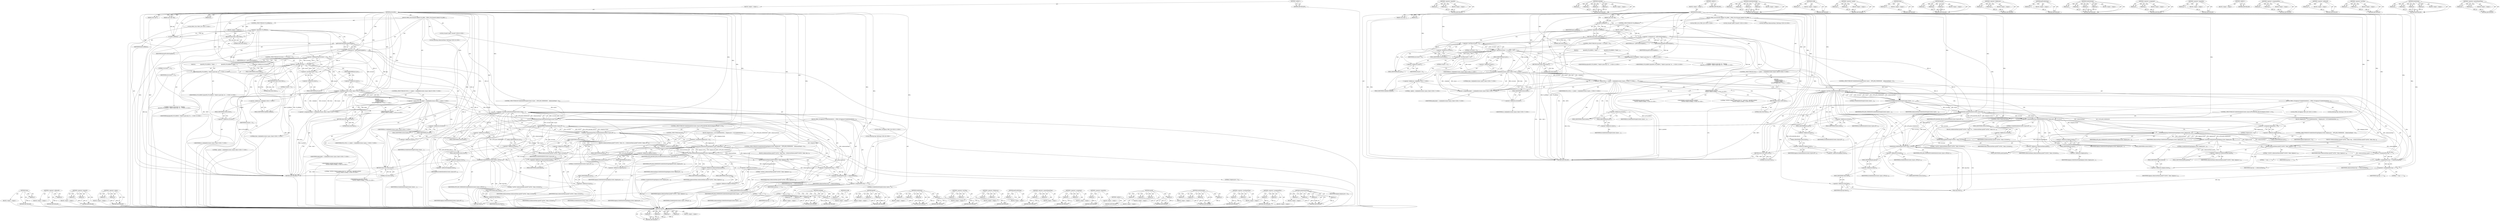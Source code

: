 digraph "GetAttributeString" {
vulnerable_269 [label=<(METHOD,sprintf)>];
vulnerable_270 [label=<(PARAM,p1)>];
vulnerable_271 [label=<(PARAM,p2)>];
vulnerable_272 [label=<(PARAM,p3)>];
vulnerable_273 [label=<(PARAM,p4)>];
vulnerable_274 [label=<(BLOCK,&lt;empty&gt;,&lt;empty&gt;)>];
vulnerable_275 [label=<(METHOD_RETURN,ANY)>];
vulnerable_213 [label=<(METHOD,&lt;operator&gt;.logicalOr)>];
vulnerable_214 [label=<(PARAM,p1)>];
vulnerable_215 [label=<(PARAM,p2)>];
vulnerable_216 [label=<(BLOCK,&lt;empty&gt;,&lt;empty&gt;)>];
vulnerable_217 [label=<(METHOD_RETURN,ANY)>];
vulnerable_239 [label=<(METHOD,GetJobAd)>];
vulnerable_240 [label=<(PARAM,p1)>];
vulnerable_241 [label=<(PARAM,p2)>];
vulnerable_242 [label=<(PARAM,p3)>];
vulnerable_243 [label=<(PARAM,p4)>];
vulnerable_244 [label=<(BLOCK,&lt;empty&gt;,&lt;empty&gt;)>];
vulnerable_245 [label=<(METHOD_RETURN,ANY)>];
vulnerable_6 [label=<(METHOD,&lt;global&gt;)<SUB>1</SUB>>];
vulnerable_7 [label=<(BLOCK,&lt;empty&gt;,&lt;empty&gt;)<SUB>1</SUB>>];
vulnerable_8 [label=<(METHOD,processJob)<SUB>1</SUB>>];
vulnerable_9 [label=<(PARAM,const char *key)<SUB>1</SUB>>];
vulnerable_10 [label=<(PARAM,const char *)<SUB>2</SUB>>];
vulnerable_11 [label=<(PARAM,int)<SUB>3</SUB>>];
vulnerable_12 [label=<(BLOCK,{
	PROC_ID id;
	ClassAd *jobAd;

	if (!IS_JOB(k...,{
	PROC_ID id;
	ClassAd *jobAd;

	if (!IS_JOB(k...)<SUB>4</SUB>>];
vulnerable_13 [label="<(LOCAL,PROC_ID id: PROC_ID)<SUB>5</SUB>>"];
vulnerable_14 [label="<(LOCAL,ClassAd* jobAd: ClassAd*)<SUB>6</SUB>>"];
vulnerable_15 [label=<(CONTROL_STRUCTURE,IF,if (!IS_JOB(key)))<SUB>8</SUB>>];
vulnerable_16 [label=<(&lt;operator&gt;.logicalNot,!IS_JOB(key))<SUB>8</SUB>>];
vulnerable_17 [label=<(IS_JOB,IS_JOB(key))<SUB>8</SUB>>];
vulnerable_18 [label=<(IDENTIFIER,key,IS_JOB(key))<SUB>8</SUB>>];
vulnerable_19 [label=<(BLOCK,&lt;empty&gt;,&lt;empty&gt;)<SUB>8</SUB>>];
vulnerable_20 [label=<(RETURN,return false;,return false;)<SUB>8</SUB>>];
vulnerable_21 [label=<(LITERAL,false,return false;)<SUB>8</SUB>>];
vulnerable_22 [label=<(&lt;operator&gt;.assignment,id = getProcByString(key))<SUB>11</SUB>>];
vulnerable_23 [label=<(IDENTIFIER,id,id = getProcByString(key))<SUB>11</SUB>>];
vulnerable_24 [label=<(getProcByString,getProcByString(key))<SUB>11</SUB>>];
vulnerable_25 [label=<(IDENTIFIER,key,getProcByString(key))<SUB>11</SUB>>];
vulnerable_26 [label=<(CONTROL_STRUCTURE,IF,if (id.cluster &lt; 0 || id.proc &lt; 0))<SUB>12</SUB>>];
vulnerable_27 [label=<(&lt;operator&gt;.logicalOr,id.cluster &lt; 0 || id.proc &lt; 0)<SUB>12</SUB>>];
vulnerable_28 [label=<(&lt;operator&gt;.lessThan,id.cluster &lt; 0)<SUB>12</SUB>>];
vulnerable_29 [label=<(&lt;operator&gt;.fieldAccess,id.cluster)<SUB>12</SUB>>];
vulnerable_30 [label=<(IDENTIFIER,id,id.cluster &lt; 0)<SUB>12</SUB>>];
vulnerable_31 [label=<(FIELD_IDENTIFIER,cluster,cluster)<SUB>12</SUB>>];
vulnerable_32 [label=<(LITERAL,0,id.cluster &lt; 0)<SUB>12</SUB>>];
vulnerable_33 [label=<(&lt;operator&gt;.lessThan,id.proc &lt; 0)<SUB>12</SUB>>];
vulnerable_34 [label=<(&lt;operator&gt;.fieldAccess,id.proc)<SUB>12</SUB>>];
vulnerable_35 [label=<(IDENTIFIER,id,id.proc &lt; 0)<SUB>12</SUB>>];
vulnerable_36 [label=<(FIELD_IDENTIFIER,proc,proc)<SUB>12</SUB>>];
vulnerable_37 [label=<(LITERAL,0,id.proc &lt; 0)<SUB>12</SUB>>];
vulnerable_38 [label=<(BLOCK,{
                dprintf(D_FULLDEBUG, &quot;Failed ...,{
                dprintf(D_FULLDEBUG, &quot;Failed ...)<SUB>12</SUB>>];
vulnerable_39 [label="<(dprintf,dprintf(D_FULLDEBUG, &quot;Failed to parse key: %s -...)<SUB>13</SUB>>"];
vulnerable_40 [label="<(IDENTIFIER,D_FULLDEBUG,dprintf(D_FULLDEBUG, &quot;Failed to parse key: %s -...)<SUB>13</SUB>>"];
vulnerable_41 [label="<(LITERAL,&quot;Failed to parse key: %s - skipping\n&quot;,dprintf(D_FULLDEBUG, &quot;Failed to parse key: %s -...)<SUB>13</SUB>>"];
vulnerable_42 [label="<(IDENTIFIER,key,dprintf(D_FULLDEBUG, &quot;Failed to parse key: %s -...)<SUB>13</SUB>>"];
vulnerable_43 [label=<(RETURN,return false;,return false;)<SUB>14</SUB>>];
vulnerable_44 [label=<(LITERAL,false,return false;)<SUB>14</SUB>>];
vulnerable_45 [label="<(CONTROL_STRUCTURE,IF,if (NULL == (jobAd = ::GetJobAd(id.cluster, id.proc, false))))<SUB>17</SUB>>"];
vulnerable_46 [label="<(&lt;operator&gt;.equals,NULL == (jobAd = ::GetJobAd(id.cluster, id.proc...)<SUB>17</SUB>>"];
vulnerable_47 [label="<(IDENTIFIER,NULL,NULL == (jobAd = ::GetJobAd(id.cluster, id.proc...)<SUB>17</SUB>>"];
vulnerable_48 [label="<(&lt;operator&gt;.assignment,jobAd = ::GetJobAd(id.cluster, id.proc, false))<SUB>17</SUB>>"];
vulnerable_49 [label="<(IDENTIFIER,jobAd,jobAd = ::GetJobAd(id.cluster, id.proc, false))<SUB>17</SUB>>"];
vulnerable_50 [label="<(GetJobAd,::GetJobAd(id.cluster, id.proc, false))<SUB>17</SUB>>"];
vulnerable_51 [label="<(&lt;operator&gt;.fieldAccess,::GetJobAd)<SUB>17</SUB>>"];
vulnerable_52 [label="<(LITERAL,&lt;global&gt;,::GetJobAd(id.cluster, id.proc, false))<SUB>17</SUB>>"];
vulnerable_53 [label=<(FIELD_IDENTIFIER,GetJobAd,GetJobAd)<SUB>17</SUB>>];
vulnerable_54 [label=<(&lt;operator&gt;.fieldAccess,id.cluster)<SUB>17</SUB>>];
vulnerable_55 [label="<(IDENTIFIER,id,::GetJobAd(id.cluster, id.proc, false))<SUB>17</SUB>>"];
vulnerable_56 [label=<(FIELD_IDENTIFIER,cluster,cluster)<SUB>17</SUB>>];
vulnerable_57 [label=<(&lt;operator&gt;.fieldAccess,id.proc)<SUB>17</SUB>>];
vulnerable_58 [label="<(IDENTIFIER,id,::GetJobAd(id.cluster, id.proc, false))<SUB>17</SUB>>"];
vulnerable_59 [label=<(FIELD_IDENTIFIER,proc,proc)<SUB>17</SUB>>];
vulnerable_60 [label="<(LITERAL,false,::GetJobAd(id.cluster, id.proc, false))<SUB>17</SUB>>"];
vulnerable_61 [label="<(BLOCK,{
		dprintf(D_ALWAYS,
				&quot;NOTICE: Failed to lo...,{
		dprintf(D_ALWAYS,
				&quot;NOTICE: Failed to lo...)<SUB>17</SUB>>"];
vulnerable_62 [label="<(dprintf,dprintf(D_ALWAYS,
				&quot;NOTICE: Failed to lookup...)<SUB>18</SUB>>"];
vulnerable_63 [label="<(IDENTIFIER,D_ALWAYS,dprintf(D_ALWAYS,
				&quot;NOTICE: Failed to lookup...)<SUB>18</SUB>>"];
vulnerable_64 [label="<(LITERAL,&quot;NOTICE: Failed to lookup ad for %s - maybe del...,dprintf(D_ALWAYS,
				&quot;NOTICE: Failed to lookup...)<SUB>19</SUB>>"];
vulnerable_65 [label="<(IDENTIFIER,key,dprintf(D_ALWAYS,
				&quot;NOTICE: Failed to lookup...)<SUB>20</SUB>>"];
vulnerable_66 [label=<(RETURN,return false;,return false;)<SUB>21</SUB>>];
vulnerable_67 [label=<(LITERAL,false,return false;)<SUB>21</SUB>>];
vulnerable_68 [label="<(LOCAL,MyString submissionName: MyString)<SUB>26</SUB>>"];
vulnerable_69 [label=<(CONTROL_STRUCTURE,IF,if (GetAttributeString(id.cluster, id.proc,
						   ATTR_JOB_SUBMISSION,
						   submissionName) &lt; 0))<SUB>27</SUB>>];
vulnerable_70 [label=<(&lt;operator&gt;.lessThan,GetAttributeString(id.cluster, id.proc,
						 ...)<SUB>27</SUB>>];
vulnerable_71 [label=<(GetAttributeString,GetAttributeString(id.cluster, id.proc,
						 ...)<SUB>27</SUB>>];
vulnerable_72 [label=<(&lt;operator&gt;.fieldAccess,id.cluster)<SUB>27</SUB>>];
vulnerable_73 [label=<(IDENTIFIER,id,GetAttributeString(id.cluster, id.proc,
						 ...)<SUB>27</SUB>>];
vulnerable_74 [label=<(FIELD_IDENTIFIER,cluster,cluster)<SUB>27</SUB>>];
vulnerable_75 [label=<(&lt;operator&gt;.fieldAccess,id.proc)<SUB>27</SUB>>];
vulnerable_76 [label=<(IDENTIFIER,id,GetAttributeString(id.cluster, id.proc,
						 ...)<SUB>27</SUB>>];
vulnerable_77 [label=<(FIELD_IDENTIFIER,proc,proc)<SUB>27</SUB>>];
vulnerable_78 [label=<(IDENTIFIER,ATTR_JOB_SUBMISSION,GetAttributeString(id.cluster, id.proc,
						 ...)<SUB>28</SUB>>];
vulnerable_79 [label=<(IDENTIFIER,submissionName,GetAttributeString(id.cluster, id.proc,
						 ...)<SUB>29</SUB>>];
vulnerable_80 [label=<(LITERAL,0,GetAttributeString(id.cluster, id.proc,
						 ...)<SUB>29</SUB>>];
vulnerable_81 [label=<(BLOCK,{

		PROC_ID dagman;
		if (GetAttributeInt(id.c...,{

		PROC_ID dagman;
		if (GetAttributeInt(id.c...)<SUB>29</SUB>>];
vulnerable_82 [label="<(LOCAL,PROC_ID dagman: PROC_ID)<SUB>31</SUB>>"];
vulnerable_83 [label=<(CONTROL_STRUCTURE,IF,if (GetAttributeInt(id.cluster, id.proc,
							ATTR_DAGMAN_JOB_ID,
							&amp;dagman.cluster) &gt;= 0))<SUB>32</SUB>>];
vulnerable_84 [label=<(&lt;operator&gt;.greaterEqualsThan,GetAttributeInt(id.cluster, id.proc,
							ATT...)<SUB>32</SUB>>];
vulnerable_85 [label=<(GetAttributeInt,GetAttributeInt(id.cluster, id.proc,
							ATT...)<SUB>32</SUB>>];
vulnerable_86 [label=<(&lt;operator&gt;.fieldAccess,id.cluster)<SUB>32</SUB>>];
vulnerable_87 [label=<(IDENTIFIER,id,GetAttributeInt(id.cluster, id.proc,
							ATT...)<SUB>32</SUB>>];
vulnerable_88 [label=<(FIELD_IDENTIFIER,cluster,cluster)<SUB>32</SUB>>];
vulnerable_89 [label=<(&lt;operator&gt;.fieldAccess,id.proc)<SUB>32</SUB>>];
vulnerable_90 [label=<(IDENTIFIER,id,GetAttributeInt(id.cluster, id.proc,
							ATT...)<SUB>32</SUB>>];
vulnerable_91 [label=<(FIELD_IDENTIFIER,proc,proc)<SUB>32</SUB>>];
vulnerable_92 [label=<(IDENTIFIER,ATTR_DAGMAN_JOB_ID,GetAttributeInt(id.cluster, id.proc,
							ATT...)<SUB>33</SUB>>];
vulnerable_93 [label=<(&lt;operator&gt;.addressOf,&amp;dagman.cluster)<SUB>34</SUB>>];
vulnerable_94 [label=<(&lt;operator&gt;.fieldAccess,dagman.cluster)<SUB>34</SUB>>];
vulnerable_95 [label=<(IDENTIFIER,dagman,GetAttributeInt(id.cluster, id.proc,
							ATT...)<SUB>34</SUB>>];
vulnerable_96 [label=<(FIELD_IDENTIFIER,cluster,cluster)<SUB>34</SUB>>];
vulnerable_97 [label=<(LITERAL,0,GetAttributeInt(id.cluster, id.proc,
							ATT...)<SUB>34</SUB>>];
vulnerable_98 [label=<(BLOCK,{
			dagman.proc = 0;

			if (GetAttributeStrin...,{
			dagman.proc = 0;

			if (GetAttributeStrin...)<SUB>34</SUB>>];
vulnerable_99 [label=<(&lt;operator&gt;.assignment,dagman.proc = 0)<SUB>35</SUB>>];
vulnerable_100 [label=<(&lt;operator&gt;.fieldAccess,dagman.proc)<SUB>35</SUB>>];
vulnerable_101 [label=<(IDENTIFIER,dagman,dagman.proc = 0)<SUB>35</SUB>>];
vulnerable_102 [label=<(FIELD_IDENTIFIER,proc,proc)<SUB>35</SUB>>];
vulnerable_103 [label=<(LITERAL,0,dagman.proc = 0)<SUB>35</SUB>>];
vulnerable_104 [label=<(CONTROL_STRUCTURE,IF,if (GetAttributeString(dagman.cluster, dagman.proc,
								   ATTR_JOB_SUBMISSION,
								   submissionName) &lt; 0))<SUB>37</SUB>>];
vulnerable_105 [label=<(&lt;operator&gt;.lessThan,GetAttributeString(dagman.cluster, dagman.proc,...)<SUB>37</SUB>>];
vulnerable_106 [label=<(GetAttributeString,GetAttributeString(dagman.cluster, dagman.proc,...)<SUB>37</SUB>>];
vulnerable_107 [label=<(&lt;operator&gt;.fieldAccess,dagman.cluster)<SUB>37</SUB>>];
vulnerable_108 [label=<(IDENTIFIER,dagman,GetAttributeString(dagman.cluster, dagman.proc,...)<SUB>37</SUB>>];
vulnerable_109 [label=<(FIELD_IDENTIFIER,cluster,cluster)<SUB>37</SUB>>];
vulnerable_110 [label=<(&lt;operator&gt;.fieldAccess,dagman.proc)<SUB>37</SUB>>];
vulnerable_111 [label=<(IDENTIFIER,dagman,GetAttributeString(dagman.cluster, dagman.proc,...)<SUB>37</SUB>>];
vulnerable_112 [label=<(FIELD_IDENTIFIER,proc,proc)<SUB>37</SUB>>];
vulnerable_113 [label=<(IDENTIFIER,ATTR_JOB_SUBMISSION,GetAttributeString(dagman.cluster, dagman.proc,...)<SUB>38</SUB>>];
vulnerable_114 [label=<(IDENTIFIER,submissionName,GetAttributeString(dagman.cluster, dagman.proc,...)<SUB>39</SUB>>];
vulnerable_115 [label=<(LITERAL,0,GetAttributeString(dagman.cluster, dagman.proc,...)<SUB>39</SUB>>];
vulnerable_116 [label=<(BLOCK,{
				submissionName.sprintf(&quot;%s#%d&quot;, Name, dag...,{
				submissionName.sprintf(&quot;%s#%d&quot;, Name, dag...)<SUB>39</SUB>>];
vulnerable_117 [label=<(sprintf,submissionName.sprintf(&quot;%s#%d&quot;, Name, dagman.cl...)<SUB>40</SUB>>];
vulnerable_118 [label=<(&lt;operator&gt;.fieldAccess,submissionName.sprintf)<SUB>40</SUB>>];
vulnerable_119 [label=<(IDENTIFIER,submissionName,submissionName.sprintf(&quot;%s#%d&quot;, Name, dagman.cl...)<SUB>40</SUB>>];
vulnerable_120 [label=<(FIELD_IDENTIFIER,sprintf,sprintf)<SUB>40</SUB>>];
vulnerable_121 [label=<(LITERAL,&quot;%s#%d&quot;,submissionName.sprintf(&quot;%s#%d&quot;, Name, dagman.cl...)<SUB>40</SUB>>];
vulnerable_122 [label=<(IDENTIFIER,Name,submissionName.sprintf(&quot;%s#%d&quot;, Name, dagman.cl...)<SUB>40</SUB>>];
vulnerable_123 [label=<(&lt;operator&gt;.fieldAccess,dagman.cluster)<SUB>40</SUB>>];
vulnerable_124 [label=<(IDENTIFIER,dagman,submissionName.sprintf(&quot;%s#%d&quot;, Name, dagman.cl...)<SUB>40</SUB>>];
vulnerable_125 [label=<(FIELD_IDENTIFIER,cluster,cluster)<SUB>40</SUB>>];
vulnerable_126 [label=<(CONTROL_STRUCTURE,ELSE,else)<SUB>42</SUB>>];
vulnerable_127 [label=<(BLOCK,{
			submissionName.sprintf(&quot;%s#%d&quot;, Name, id.c...,{
			submissionName.sprintf(&quot;%s#%d&quot;, Name, id.c...)<SUB>42</SUB>>];
vulnerable_128 [label=<(sprintf,submissionName.sprintf(&quot;%s#%d&quot;, Name, id.cluster))<SUB>43</SUB>>];
vulnerable_129 [label=<(&lt;operator&gt;.fieldAccess,submissionName.sprintf)<SUB>43</SUB>>];
vulnerable_130 [label=<(IDENTIFIER,submissionName,submissionName.sprintf(&quot;%s#%d&quot;, Name, id.cluster))<SUB>43</SUB>>];
vulnerable_131 [label=<(FIELD_IDENTIFIER,sprintf,sprintf)<SUB>43</SUB>>];
vulnerable_132 [label=<(LITERAL,&quot;%s#%d&quot;,submissionName.sprintf(&quot;%s#%d&quot;, Name, id.cluster))<SUB>43</SUB>>];
vulnerable_133 [label=<(IDENTIFIER,Name,submissionName.sprintf(&quot;%s#%d&quot;, Name, id.cluster))<SUB>43</SUB>>];
vulnerable_134 [label=<(&lt;operator&gt;.fieldAccess,id.cluster)<SUB>43</SUB>>];
vulnerable_135 [label=<(IDENTIFIER,id,submissionName.sprintf(&quot;%s#%d&quot;, Name, id.cluster))<SUB>43</SUB>>];
vulnerable_136 [label=<(FIELD_IDENTIFIER,cluster,cluster)<SUB>43</SUB>>];
vulnerable_137 [label="<(LOCAL,MyString tmp: MyString)<SUB>46</SUB>>"];
vulnerable_138 [label=<(&lt;operator&gt;.assignmentPlus,tmp += &quot;\&quot;&quot;)<SUB>47</SUB>>];
vulnerable_139 [label=<(IDENTIFIER,tmp,tmp += &quot;\&quot;&quot;)<SUB>47</SUB>>];
vulnerable_140 [label=<(LITERAL,&quot;\&quot;&quot;,tmp += &quot;\&quot;&quot;)<SUB>47</SUB>>];
vulnerable_141 [label=<(&lt;operator&gt;.assignmentPlus,tmp += submissionName)<SUB>48</SUB>>];
vulnerable_142 [label=<(IDENTIFIER,tmp,tmp += submissionName)<SUB>48</SUB>>];
vulnerable_143 [label=<(IDENTIFIER,submissionName,tmp += submissionName)<SUB>48</SUB>>];
vulnerable_144 [label=<(&lt;operator&gt;.assignmentPlus,tmp += &quot;\&quot;&quot;)<SUB>49</SUB>>];
vulnerable_145 [label=<(IDENTIFIER,tmp,tmp += &quot;\&quot;&quot;)<SUB>49</SUB>>];
vulnerable_146 [label=<(LITERAL,&quot;\&quot;&quot;,tmp += &quot;\&quot;&quot;)<SUB>49</SUB>>];
vulnerable_147 [label=<(SetAttribute,SetAttribute(id.cluster, id.proc,
					 ATTR_JO...)<SUB>50</SUB>>];
vulnerable_148 [label=<(&lt;operator&gt;.fieldAccess,id.cluster)<SUB>50</SUB>>];
vulnerable_149 [label=<(IDENTIFIER,id,SetAttribute(id.cluster, id.proc,
					 ATTR_JO...)<SUB>50</SUB>>];
vulnerable_150 [label=<(FIELD_IDENTIFIER,cluster,cluster)<SUB>50</SUB>>];
vulnerable_151 [label=<(&lt;operator&gt;.fieldAccess,id.proc)<SUB>50</SUB>>];
vulnerable_152 [label=<(IDENTIFIER,id,SetAttribute(id.cluster, id.proc,
					 ATTR_JO...)<SUB>50</SUB>>];
vulnerable_153 [label=<(FIELD_IDENTIFIER,proc,proc)<SUB>50</SUB>>];
vulnerable_154 [label=<(IDENTIFIER,ATTR_JOB_SUBMISSION,SetAttribute(id.cluster, id.proc,
					 ATTR_JO...)<SUB>51</SUB>>];
vulnerable_155 [label=<(Value,tmp.Value())<SUB>52</SUB>>];
vulnerable_156 [label=<(&lt;operator&gt;.fieldAccess,tmp.Value)<SUB>52</SUB>>];
vulnerable_157 [label=<(IDENTIFIER,tmp,tmp.Value())<SUB>52</SUB>>];
vulnerable_158 [label=<(FIELD_IDENTIFIER,Value,Value)<SUB>52</SUB>>];
vulnerable_159 [label=<(RETURN,return true;,return true;)<SUB>55</SUB>>];
vulnerable_160 [label=<(LITERAL,true,return true;)<SUB>55</SUB>>];
vulnerable_161 [label=<(METHOD_RETURN,ANY)<SUB>1</SUB>>];
vulnerable_163 [label=<(METHOD_RETURN,ANY)<SUB>1</SUB>>];
vulnerable_246 [label=<(METHOD,GetAttributeString)>];
vulnerable_247 [label=<(PARAM,p1)>];
vulnerable_248 [label=<(PARAM,p2)>];
vulnerable_249 [label=<(PARAM,p3)>];
vulnerable_250 [label=<(PARAM,p4)>];
vulnerable_251 [label=<(BLOCK,&lt;empty&gt;,&lt;empty&gt;)>];
vulnerable_252 [label=<(METHOD_RETURN,ANY)>];
vulnerable_200 [label=<(METHOD,IS_JOB)>];
vulnerable_201 [label=<(PARAM,p1)>];
vulnerable_202 [label=<(BLOCK,&lt;empty&gt;,&lt;empty&gt;)>];
vulnerable_203 [label=<(METHOD_RETURN,ANY)>];
vulnerable_234 [label=<(METHOD,&lt;operator&gt;.equals)>];
vulnerable_235 [label=<(PARAM,p1)>];
vulnerable_236 [label=<(PARAM,p2)>];
vulnerable_237 [label=<(BLOCK,&lt;empty&gt;,&lt;empty&gt;)>];
vulnerable_238 [label=<(METHOD_RETURN,ANY)>];
vulnerable_288 [label=<(METHOD,Value)>];
vulnerable_289 [label=<(PARAM,p1)>];
vulnerable_290 [label=<(BLOCK,&lt;empty&gt;,&lt;empty&gt;)>];
vulnerable_291 [label=<(METHOD_RETURN,ANY)>];
vulnerable_228 [label=<(METHOD,dprintf)>];
vulnerable_229 [label=<(PARAM,p1)>];
vulnerable_230 [label=<(PARAM,p2)>];
vulnerable_231 [label=<(PARAM,p3)>];
vulnerable_232 [label=<(BLOCK,&lt;empty&gt;,&lt;empty&gt;)>];
vulnerable_233 [label=<(METHOD_RETURN,ANY)>];
vulnerable_223 [label=<(METHOD,&lt;operator&gt;.fieldAccess)>];
vulnerable_224 [label=<(PARAM,p1)>];
vulnerable_225 [label=<(PARAM,p2)>];
vulnerable_226 [label=<(BLOCK,&lt;empty&gt;,&lt;empty&gt;)>];
vulnerable_227 [label=<(METHOD_RETURN,ANY)>];
vulnerable_209 [label=<(METHOD,getProcByString)>];
vulnerable_210 [label=<(PARAM,p1)>];
vulnerable_211 [label=<(BLOCK,&lt;empty&gt;,&lt;empty&gt;)>];
vulnerable_212 [label=<(METHOD_RETURN,ANY)>];
vulnerable_258 [label=<(METHOD,GetAttributeInt)>];
vulnerable_259 [label=<(PARAM,p1)>];
vulnerable_260 [label=<(PARAM,p2)>];
vulnerable_261 [label=<(PARAM,p3)>];
vulnerable_262 [label=<(PARAM,p4)>];
vulnerable_263 [label=<(BLOCK,&lt;empty&gt;,&lt;empty&gt;)>];
vulnerable_264 [label=<(METHOD_RETURN,ANY)>];
vulnerable_204 [label=<(METHOD,&lt;operator&gt;.assignment)>];
vulnerable_205 [label=<(PARAM,p1)>];
vulnerable_206 [label=<(PARAM,p2)>];
vulnerable_207 [label=<(BLOCK,&lt;empty&gt;,&lt;empty&gt;)>];
vulnerable_208 [label=<(METHOD_RETURN,ANY)>];
vulnerable_196 [label=<(METHOD,&lt;operator&gt;.logicalNot)>];
vulnerable_197 [label=<(PARAM,p1)>];
vulnerable_198 [label=<(BLOCK,&lt;empty&gt;,&lt;empty&gt;)>];
vulnerable_199 [label=<(METHOD_RETURN,ANY)>];
vulnerable_190 [label=<(METHOD,&lt;global&gt;)<SUB>1</SUB>>];
vulnerable_191 [label=<(BLOCK,&lt;empty&gt;,&lt;empty&gt;)>];
vulnerable_192 [label=<(METHOD_RETURN,ANY)>];
vulnerable_276 [label=<(METHOD,&lt;operator&gt;.assignmentPlus)>];
vulnerable_277 [label=<(PARAM,p1)>];
vulnerable_278 [label=<(PARAM,p2)>];
vulnerable_279 [label=<(BLOCK,&lt;empty&gt;,&lt;empty&gt;)>];
vulnerable_280 [label=<(METHOD_RETURN,ANY)>];
vulnerable_265 [label=<(METHOD,&lt;operator&gt;.addressOf)>];
vulnerable_266 [label=<(PARAM,p1)>];
vulnerable_267 [label=<(BLOCK,&lt;empty&gt;,&lt;empty&gt;)>];
vulnerable_268 [label=<(METHOD_RETURN,ANY)>];
vulnerable_218 [label=<(METHOD,&lt;operator&gt;.lessThan)>];
vulnerable_219 [label=<(PARAM,p1)>];
vulnerable_220 [label=<(PARAM,p2)>];
vulnerable_221 [label=<(BLOCK,&lt;empty&gt;,&lt;empty&gt;)>];
vulnerable_222 [label=<(METHOD_RETURN,ANY)>];
vulnerable_281 [label=<(METHOD,SetAttribute)>];
vulnerable_282 [label=<(PARAM,p1)>];
vulnerable_283 [label=<(PARAM,p2)>];
vulnerable_284 [label=<(PARAM,p3)>];
vulnerable_285 [label=<(PARAM,p4)>];
vulnerable_286 [label=<(BLOCK,&lt;empty&gt;,&lt;empty&gt;)>];
vulnerable_287 [label=<(METHOD_RETURN,ANY)>];
vulnerable_253 [label=<(METHOD,&lt;operator&gt;.greaterEqualsThan)>];
vulnerable_254 [label=<(PARAM,p1)>];
vulnerable_255 [label=<(PARAM,p2)>];
vulnerable_256 [label=<(BLOCK,&lt;empty&gt;,&lt;empty&gt;)>];
vulnerable_257 [label=<(METHOD_RETURN,ANY)>];
fixed_293 [label=<(METHOD,Value)>];
fixed_294 [label=<(PARAM,p1)>];
fixed_295 [label=<(BLOCK,&lt;empty&gt;,&lt;empty&gt;)>];
fixed_296 [label=<(METHOD_RETURN,ANY)>];
fixed_270 [label=<(METHOD,&lt;operator&gt;.addressOf)>];
fixed_271 [label=<(PARAM,p1)>];
fixed_272 [label=<(BLOCK,&lt;empty&gt;,&lt;empty&gt;)>];
fixed_273 [label=<(METHOD_RETURN,ANY)>];
fixed_213 [label=<(METHOD,&lt;operator&gt;.logicalOr)>];
fixed_214 [label=<(PARAM,p1)>];
fixed_215 [label=<(PARAM,p2)>];
fixed_216 [label=<(BLOCK,&lt;empty&gt;,&lt;empty&gt;)>];
fixed_217 [label=<(METHOD_RETURN,ANY)>];
fixed_239 [label=<(METHOD,&lt;operator&gt;.equals)>];
fixed_240 [label=<(PARAM,p1)>];
fixed_241 [label=<(PARAM,p2)>];
fixed_242 [label=<(BLOCK,&lt;empty&gt;,&lt;empty&gt;)>];
fixed_243 [label=<(METHOD_RETURN,ANY)>];
fixed_6 [label=<(METHOD,&lt;global&gt;)<SUB>1</SUB>>];
fixed_7 [label=<(BLOCK,&lt;empty&gt;,&lt;empty&gt;)<SUB>1</SUB>>];
fixed_8 [label=<(METHOD,processJob)<SUB>1</SUB>>];
fixed_9 [label=<(PARAM,const char *key)<SUB>1</SUB>>];
fixed_10 [label=<(PARAM,const char *)<SUB>2</SUB>>];
fixed_11 [label=<(PARAM,int)<SUB>3</SUB>>];
fixed_12 [label=<(BLOCK,{
	PROC_ID id;
	ClassAd *jobAd;

	if (!IS_JOB(k...,{
	PROC_ID id;
	ClassAd *jobAd;

	if (!IS_JOB(k...)<SUB>4</SUB>>];
fixed_13 [label="<(LOCAL,PROC_ID id: PROC_ID)<SUB>5</SUB>>"];
fixed_14 [label="<(LOCAL,ClassAd* jobAd: ClassAd*)<SUB>6</SUB>>"];
fixed_15 [label=<(CONTROL_STRUCTURE,IF,if (!IS_JOB(key)))<SUB>8</SUB>>];
fixed_16 [label=<(&lt;operator&gt;.logicalNot,!IS_JOB(key))<SUB>8</SUB>>];
fixed_17 [label=<(IS_JOB,IS_JOB(key))<SUB>8</SUB>>];
fixed_18 [label=<(IDENTIFIER,key,IS_JOB(key))<SUB>8</SUB>>];
fixed_19 [label=<(BLOCK,&lt;empty&gt;,&lt;empty&gt;)<SUB>8</SUB>>];
fixed_20 [label=<(RETURN,return false;,return false;)<SUB>8</SUB>>];
fixed_21 [label=<(LITERAL,false,return false;)<SUB>8</SUB>>];
fixed_22 [label=<(&lt;operator&gt;.assignment,id = getProcByString(key))<SUB>11</SUB>>];
fixed_23 [label=<(IDENTIFIER,id,id = getProcByString(key))<SUB>11</SUB>>];
fixed_24 [label=<(getProcByString,getProcByString(key))<SUB>11</SUB>>];
fixed_25 [label=<(IDENTIFIER,key,getProcByString(key))<SUB>11</SUB>>];
fixed_26 [label=<(CONTROL_STRUCTURE,IF,if (id.cluster &lt;= 0 || id.proc &lt; 0))<SUB>12</SUB>>];
fixed_27 [label=<(&lt;operator&gt;.logicalOr,id.cluster &lt;= 0 || id.proc &lt; 0)<SUB>12</SUB>>];
fixed_28 [label=<(&lt;operator&gt;.lessEqualsThan,id.cluster &lt;= 0)<SUB>12</SUB>>];
fixed_29 [label=<(&lt;operator&gt;.fieldAccess,id.cluster)<SUB>12</SUB>>];
fixed_30 [label=<(IDENTIFIER,id,id.cluster &lt;= 0)<SUB>12</SUB>>];
fixed_31 [label=<(FIELD_IDENTIFIER,cluster,cluster)<SUB>12</SUB>>];
fixed_32 [label=<(LITERAL,0,id.cluster &lt;= 0)<SUB>12</SUB>>];
fixed_33 [label=<(&lt;operator&gt;.lessThan,id.proc &lt; 0)<SUB>12</SUB>>];
fixed_34 [label=<(&lt;operator&gt;.fieldAccess,id.proc)<SUB>12</SUB>>];
fixed_35 [label=<(IDENTIFIER,id,id.proc &lt; 0)<SUB>12</SUB>>];
fixed_36 [label=<(FIELD_IDENTIFIER,proc,proc)<SUB>12</SUB>>];
fixed_37 [label=<(LITERAL,0,id.proc &lt; 0)<SUB>12</SUB>>];
fixed_38 [label=<(BLOCK,{
                dprintf(D_FULLDEBUG, &quot;Failed ...,{
                dprintf(D_FULLDEBUG, &quot;Failed ...)<SUB>12</SUB>>];
fixed_39 [label="<(dprintf,dprintf(D_FULLDEBUG, &quot;Failed to parse key: %s -...)<SUB>13</SUB>>"];
fixed_40 [label="<(IDENTIFIER,D_FULLDEBUG,dprintf(D_FULLDEBUG, &quot;Failed to parse key: %s -...)<SUB>13</SUB>>"];
fixed_41 [label="<(LITERAL,&quot;Failed to parse key: %s - skipping\n&quot;,dprintf(D_FULLDEBUG, &quot;Failed to parse key: %s -...)<SUB>13</SUB>>"];
fixed_42 [label="<(IDENTIFIER,key,dprintf(D_FULLDEBUG, &quot;Failed to parse key: %s -...)<SUB>13</SUB>>"];
fixed_43 [label=<(RETURN,return false;,return false;)<SUB>14</SUB>>];
fixed_44 [label=<(LITERAL,false,return false;)<SUB>14</SUB>>];
fixed_45 [label="<(CONTROL_STRUCTURE,IF,if (NULL == (jobAd = ::GetJobAd(id.cluster, id.proc, false))))<SUB>17</SUB>>"];
fixed_46 [label="<(&lt;operator&gt;.equals,NULL == (jobAd = ::GetJobAd(id.cluster, id.proc...)<SUB>17</SUB>>"];
fixed_47 [label="<(IDENTIFIER,NULL,NULL == (jobAd = ::GetJobAd(id.cluster, id.proc...)<SUB>17</SUB>>"];
fixed_48 [label="<(&lt;operator&gt;.assignment,jobAd = ::GetJobAd(id.cluster, id.proc, false))<SUB>17</SUB>>"];
fixed_49 [label="<(IDENTIFIER,jobAd,jobAd = ::GetJobAd(id.cluster, id.proc, false))<SUB>17</SUB>>"];
fixed_50 [label="<(GetJobAd,::GetJobAd(id.cluster, id.proc, false))<SUB>17</SUB>>"];
fixed_51 [label="<(&lt;operator&gt;.fieldAccess,::GetJobAd)<SUB>17</SUB>>"];
fixed_52 [label="<(LITERAL,&lt;global&gt;,::GetJobAd(id.cluster, id.proc, false))<SUB>17</SUB>>"];
fixed_53 [label=<(FIELD_IDENTIFIER,GetJobAd,GetJobAd)<SUB>17</SUB>>];
fixed_54 [label=<(&lt;operator&gt;.fieldAccess,id.cluster)<SUB>17</SUB>>];
fixed_55 [label="<(IDENTIFIER,id,::GetJobAd(id.cluster, id.proc, false))<SUB>17</SUB>>"];
fixed_56 [label=<(FIELD_IDENTIFIER,cluster,cluster)<SUB>17</SUB>>];
fixed_57 [label=<(&lt;operator&gt;.fieldAccess,id.proc)<SUB>17</SUB>>];
fixed_58 [label="<(IDENTIFIER,id,::GetJobAd(id.cluster, id.proc, false))<SUB>17</SUB>>"];
fixed_59 [label=<(FIELD_IDENTIFIER,proc,proc)<SUB>17</SUB>>];
fixed_60 [label="<(LITERAL,false,::GetJobAd(id.cluster, id.proc, false))<SUB>17</SUB>>"];
fixed_61 [label="<(BLOCK,{
		dprintf(D_ALWAYS,
				&quot;NOTICE: Failed to lo...,{
		dprintf(D_ALWAYS,
				&quot;NOTICE: Failed to lo...)<SUB>17</SUB>>"];
fixed_62 [label="<(dprintf,dprintf(D_ALWAYS,
				&quot;NOTICE: Failed to lookup...)<SUB>18</SUB>>"];
fixed_63 [label="<(IDENTIFIER,D_ALWAYS,dprintf(D_ALWAYS,
				&quot;NOTICE: Failed to lookup...)<SUB>18</SUB>>"];
fixed_64 [label="<(LITERAL,&quot;NOTICE: Failed to lookup ad for %s - maybe del...,dprintf(D_ALWAYS,
				&quot;NOTICE: Failed to lookup...)<SUB>19</SUB>>"];
fixed_65 [label="<(IDENTIFIER,key,dprintf(D_ALWAYS,
				&quot;NOTICE: Failed to lookup...)<SUB>20</SUB>>"];
fixed_66 [label=<(RETURN,return false;,return false;)<SUB>21</SUB>>];
fixed_67 [label=<(LITERAL,false,return false;)<SUB>21</SUB>>];
fixed_68 [label="<(LOCAL,MyString submissionName: MyString)<SUB>26</SUB>>"];
fixed_69 [label=<(CONTROL_STRUCTURE,IF,if (GetAttributeString(id.cluster, id.proc,
						   ATTR_JOB_SUBMISSION,
						   submissionName) &lt; 0))<SUB>27</SUB>>];
fixed_70 [label=<(&lt;operator&gt;.lessThan,GetAttributeString(id.cluster, id.proc,
						 ...)<SUB>27</SUB>>];
fixed_71 [label=<(GetAttributeString,GetAttributeString(id.cluster, id.proc,
						 ...)<SUB>27</SUB>>];
fixed_72 [label=<(&lt;operator&gt;.fieldAccess,id.cluster)<SUB>27</SUB>>];
fixed_73 [label=<(IDENTIFIER,id,GetAttributeString(id.cluster, id.proc,
						 ...)<SUB>27</SUB>>];
fixed_74 [label=<(FIELD_IDENTIFIER,cluster,cluster)<SUB>27</SUB>>];
fixed_75 [label=<(&lt;operator&gt;.fieldAccess,id.proc)<SUB>27</SUB>>];
fixed_76 [label=<(IDENTIFIER,id,GetAttributeString(id.cluster, id.proc,
						 ...)<SUB>27</SUB>>];
fixed_77 [label=<(FIELD_IDENTIFIER,proc,proc)<SUB>27</SUB>>];
fixed_78 [label=<(IDENTIFIER,ATTR_JOB_SUBMISSION,GetAttributeString(id.cluster, id.proc,
						 ...)<SUB>28</SUB>>];
fixed_79 [label=<(IDENTIFIER,submissionName,GetAttributeString(id.cluster, id.proc,
						 ...)<SUB>29</SUB>>];
fixed_80 [label=<(LITERAL,0,GetAttributeString(id.cluster, id.proc,
						 ...)<SUB>29</SUB>>];
fixed_81 [label=<(BLOCK,{

		PROC_ID dagman;
		if (GetAttributeInt(id.c...,{

		PROC_ID dagman;
		if (GetAttributeInt(id.c...)<SUB>29</SUB>>];
fixed_82 [label="<(LOCAL,PROC_ID dagman: PROC_ID)<SUB>31</SUB>>"];
fixed_83 [label=<(CONTROL_STRUCTURE,IF,if (GetAttributeInt(id.cluster, id.proc,
							ATTR_DAGMAN_JOB_ID,
							&amp;dagman.cluster) &gt;= 0))<SUB>32</SUB>>];
fixed_84 [label=<(&lt;operator&gt;.greaterEqualsThan,GetAttributeInt(id.cluster, id.proc,
							ATT...)<SUB>32</SUB>>];
fixed_85 [label=<(GetAttributeInt,GetAttributeInt(id.cluster, id.proc,
							ATT...)<SUB>32</SUB>>];
fixed_86 [label=<(&lt;operator&gt;.fieldAccess,id.cluster)<SUB>32</SUB>>];
fixed_87 [label=<(IDENTIFIER,id,GetAttributeInt(id.cluster, id.proc,
							ATT...)<SUB>32</SUB>>];
fixed_88 [label=<(FIELD_IDENTIFIER,cluster,cluster)<SUB>32</SUB>>];
fixed_89 [label=<(&lt;operator&gt;.fieldAccess,id.proc)<SUB>32</SUB>>];
fixed_90 [label=<(IDENTIFIER,id,GetAttributeInt(id.cluster, id.proc,
							ATT...)<SUB>32</SUB>>];
fixed_91 [label=<(FIELD_IDENTIFIER,proc,proc)<SUB>32</SUB>>];
fixed_92 [label=<(IDENTIFIER,ATTR_DAGMAN_JOB_ID,GetAttributeInt(id.cluster, id.proc,
							ATT...)<SUB>33</SUB>>];
fixed_93 [label=<(&lt;operator&gt;.addressOf,&amp;dagman.cluster)<SUB>34</SUB>>];
fixed_94 [label=<(&lt;operator&gt;.fieldAccess,dagman.cluster)<SUB>34</SUB>>];
fixed_95 [label=<(IDENTIFIER,dagman,GetAttributeInt(id.cluster, id.proc,
							ATT...)<SUB>34</SUB>>];
fixed_96 [label=<(FIELD_IDENTIFIER,cluster,cluster)<SUB>34</SUB>>];
fixed_97 [label=<(LITERAL,0,GetAttributeInt(id.cluster, id.proc,
							ATT...)<SUB>34</SUB>>];
fixed_98 [label=<(BLOCK,{
			dagman.proc = 0;

			if (GetAttributeStrin...,{
			dagman.proc = 0;

			if (GetAttributeStrin...)<SUB>34</SUB>>];
fixed_99 [label=<(&lt;operator&gt;.assignment,dagman.proc = 0)<SUB>35</SUB>>];
fixed_100 [label=<(&lt;operator&gt;.fieldAccess,dagman.proc)<SUB>35</SUB>>];
fixed_101 [label=<(IDENTIFIER,dagman,dagman.proc = 0)<SUB>35</SUB>>];
fixed_102 [label=<(FIELD_IDENTIFIER,proc,proc)<SUB>35</SUB>>];
fixed_103 [label=<(LITERAL,0,dagman.proc = 0)<SUB>35</SUB>>];
fixed_104 [label=<(CONTROL_STRUCTURE,IF,if (GetAttributeString(dagman.cluster, dagman.proc,
								   ATTR_JOB_SUBMISSION,
								   submissionName) &lt; 0))<SUB>37</SUB>>];
fixed_105 [label=<(&lt;operator&gt;.lessThan,GetAttributeString(dagman.cluster, dagman.proc,...)<SUB>37</SUB>>];
fixed_106 [label=<(GetAttributeString,GetAttributeString(dagman.cluster, dagman.proc,...)<SUB>37</SUB>>];
fixed_107 [label=<(&lt;operator&gt;.fieldAccess,dagman.cluster)<SUB>37</SUB>>];
fixed_108 [label=<(IDENTIFIER,dagman,GetAttributeString(dagman.cluster, dagman.proc,...)<SUB>37</SUB>>];
fixed_109 [label=<(FIELD_IDENTIFIER,cluster,cluster)<SUB>37</SUB>>];
fixed_110 [label=<(&lt;operator&gt;.fieldAccess,dagman.proc)<SUB>37</SUB>>];
fixed_111 [label=<(IDENTIFIER,dagman,GetAttributeString(dagman.cluster, dagman.proc,...)<SUB>37</SUB>>];
fixed_112 [label=<(FIELD_IDENTIFIER,proc,proc)<SUB>37</SUB>>];
fixed_113 [label=<(IDENTIFIER,ATTR_JOB_SUBMISSION,GetAttributeString(dagman.cluster, dagman.proc,...)<SUB>38</SUB>>];
fixed_114 [label=<(IDENTIFIER,submissionName,GetAttributeString(dagman.cluster, dagman.proc,...)<SUB>39</SUB>>];
fixed_115 [label=<(LITERAL,0,GetAttributeString(dagman.cluster, dagman.proc,...)<SUB>39</SUB>>];
fixed_116 [label=<(BLOCK,{
				submissionName.sprintf(&quot;%s#%d&quot;, Name, dag...,{
				submissionName.sprintf(&quot;%s#%d&quot;, Name, dag...)<SUB>39</SUB>>];
fixed_117 [label=<(sprintf,submissionName.sprintf(&quot;%s#%d&quot;, Name, dagman.cl...)<SUB>40</SUB>>];
fixed_118 [label=<(&lt;operator&gt;.fieldAccess,submissionName.sprintf)<SUB>40</SUB>>];
fixed_119 [label=<(IDENTIFIER,submissionName,submissionName.sprintf(&quot;%s#%d&quot;, Name, dagman.cl...)<SUB>40</SUB>>];
fixed_120 [label=<(FIELD_IDENTIFIER,sprintf,sprintf)<SUB>40</SUB>>];
fixed_121 [label=<(LITERAL,&quot;%s#%d&quot;,submissionName.sprintf(&quot;%s#%d&quot;, Name, dagman.cl...)<SUB>40</SUB>>];
fixed_122 [label=<(IDENTIFIER,Name,submissionName.sprintf(&quot;%s#%d&quot;, Name, dagman.cl...)<SUB>40</SUB>>];
fixed_123 [label=<(&lt;operator&gt;.fieldAccess,dagman.cluster)<SUB>40</SUB>>];
fixed_124 [label=<(IDENTIFIER,dagman,submissionName.sprintf(&quot;%s#%d&quot;, Name, dagman.cl...)<SUB>40</SUB>>];
fixed_125 [label=<(FIELD_IDENTIFIER,cluster,cluster)<SUB>40</SUB>>];
fixed_126 [label=<(CONTROL_STRUCTURE,ELSE,else)<SUB>42</SUB>>];
fixed_127 [label=<(BLOCK,{
			submissionName.sprintf(&quot;%s#%d&quot;, Name, id.c...,{
			submissionName.sprintf(&quot;%s#%d&quot;, Name, id.c...)<SUB>42</SUB>>];
fixed_128 [label=<(sprintf,submissionName.sprintf(&quot;%s#%d&quot;, Name, id.cluster))<SUB>43</SUB>>];
fixed_129 [label=<(&lt;operator&gt;.fieldAccess,submissionName.sprintf)<SUB>43</SUB>>];
fixed_130 [label=<(IDENTIFIER,submissionName,submissionName.sprintf(&quot;%s#%d&quot;, Name, id.cluster))<SUB>43</SUB>>];
fixed_131 [label=<(FIELD_IDENTIFIER,sprintf,sprintf)<SUB>43</SUB>>];
fixed_132 [label=<(LITERAL,&quot;%s#%d&quot;,submissionName.sprintf(&quot;%s#%d&quot;, Name, id.cluster))<SUB>43</SUB>>];
fixed_133 [label=<(IDENTIFIER,Name,submissionName.sprintf(&quot;%s#%d&quot;, Name, id.cluster))<SUB>43</SUB>>];
fixed_134 [label=<(&lt;operator&gt;.fieldAccess,id.cluster)<SUB>43</SUB>>];
fixed_135 [label=<(IDENTIFIER,id,submissionName.sprintf(&quot;%s#%d&quot;, Name, id.cluster))<SUB>43</SUB>>];
fixed_136 [label=<(FIELD_IDENTIFIER,cluster,cluster)<SUB>43</SUB>>];
fixed_137 [label="<(LOCAL,MyString tmp: MyString)<SUB>46</SUB>>"];
fixed_138 [label=<(&lt;operator&gt;.assignmentPlus,tmp += &quot;\&quot;&quot;)<SUB>47</SUB>>];
fixed_139 [label=<(IDENTIFIER,tmp,tmp += &quot;\&quot;&quot;)<SUB>47</SUB>>];
fixed_140 [label=<(LITERAL,&quot;\&quot;&quot;,tmp += &quot;\&quot;&quot;)<SUB>47</SUB>>];
fixed_141 [label=<(&lt;operator&gt;.assignmentPlus,tmp += submissionName)<SUB>48</SUB>>];
fixed_142 [label=<(IDENTIFIER,tmp,tmp += submissionName)<SUB>48</SUB>>];
fixed_143 [label=<(IDENTIFIER,submissionName,tmp += submissionName)<SUB>48</SUB>>];
fixed_144 [label=<(&lt;operator&gt;.assignmentPlus,tmp += &quot;\&quot;&quot;)<SUB>49</SUB>>];
fixed_145 [label=<(IDENTIFIER,tmp,tmp += &quot;\&quot;&quot;)<SUB>49</SUB>>];
fixed_146 [label=<(LITERAL,&quot;\&quot;&quot;,tmp += &quot;\&quot;&quot;)<SUB>49</SUB>>];
fixed_147 [label=<(SetAttribute,SetAttribute(id.cluster, id.proc,
					 ATTR_JO...)<SUB>50</SUB>>];
fixed_148 [label=<(&lt;operator&gt;.fieldAccess,id.cluster)<SUB>50</SUB>>];
fixed_149 [label=<(IDENTIFIER,id,SetAttribute(id.cluster, id.proc,
					 ATTR_JO...)<SUB>50</SUB>>];
fixed_150 [label=<(FIELD_IDENTIFIER,cluster,cluster)<SUB>50</SUB>>];
fixed_151 [label=<(&lt;operator&gt;.fieldAccess,id.proc)<SUB>50</SUB>>];
fixed_152 [label=<(IDENTIFIER,id,SetAttribute(id.cluster, id.proc,
					 ATTR_JO...)<SUB>50</SUB>>];
fixed_153 [label=<(FIELD_IDENTIFIER,proc,proc)<SUB>50</SUB>>];
fixed_154 [label=<(IDENTIFIER,ATTR_JOB_SUBMISSION,SetAttribute(id.cluster, id.proc,
					 ATTR_JO...)<SUB>51</SUB>>];
fixed_155 [label=<(Value,tmp.Value())<SUB>52</SUB>>];
fixed_156 [label=<(&lt;operator&gt;.fieldAccess,tmp.Value)<SUB>52</SUB>>];
fixed_157 [label=<(IDENTIFIER,tmp,tmp.Value())<SUB>52</SUB>>];
fixed_158 [label=<(FIELD_IDENTIFIER,Value,Value)<SUB>52</SUB>>];
fixed_159 [label=<(RETURN,return true;,return true;)<SUB>55</SUB>>];
fixed_160 [label=<(LITERAL,true,return true;)<SUB>55</SUB>>];
fixed_161 [label=<(METHOD_RETURN,ANY)<SUB>1</SUB>>];
fixed_163 [label=<(METHOD_RETURN,ANY)<SUB>1</SUB>>];
fixed_244 [label=<(METHOD,GetJobAd)>];
fixed_245 [label=<(PARAM,p1)>];
fixed_246 [label=<(PARAM,p2)>];
fixed_247 [label=<(PARAM,p3)>];
fixed_248 [label=<(PARAM,p4)>];
fixed_249 [label=<(BLOCK,&lt;empty&gt;,&lt;empty&gt;)>];
fixed_250 [label=<(METHOD_RETURN,ANY)>];
fixed_200 [label=<(METHOD,IS_JOB)>];
fixed_201 [label=<(PARAM,p1)>];
fixed_202 [label=<(BLOCK,&lt;empty&gt;,&lt;empty&gt;)>];
fixed_203 [label=<(METHOD_RETURN,ANY)>];
fixed_233 [label=<(METHOD,dprintf)>];
fixed_234 [label=<(PARAM,p1)>];
fixed_235 [label=<(PARAM,p2)>];
fixed_236 [label=<(PARAM,p3)>];
fixed_237 [label=<(BLOCK,&lt;empty&gt;,&lt;empty&gt;)>];
fixed_238 [label=<(METHOD_RETURN,ANY)>];
fixed_286 [label=<(METHOD,SetAttribute)>];
fixed_287 [label=<(PARAM,p1)>];
fixed_288 [label=<(PARAM,p2)>];
fixed_289 [label=<(PARAM,p3)>];
fixed_290 [label=<(PARAM,p4)>];
fixed_291 [label=<(BLOCK,&lt;empty&gt;,&lt;empty&gt;)>];
fixed_292 [label=<(METHOD_RETURN,ANY)>];
fixed_228 [label=<(METHOD,&lt;operator&gt;.lessThan)>];
fixed_229 [label=<(PARAM,p1)>];
fixed_230 [label=<(PARAM,p2)>];
fixed_231 [label=<(BLOCK,&lt;empty&gt;,&lt;empty&gt;)>];
fixed_232 [label=<(METHOD_RETURN,ANY)>];
fixed_223 [label=<(METHOD,&lt;operator&gt;.fieldAccess)>];
fixed_224 [label=<(PARAM,p1)>];
fixed_225 [label=<(PARAM,p2)>];
fixed_226 [label=<(BLOCK,&lt;empty&gt;,&lt;empty&gt;)>];
fixed_227 [label=<(METHOD_RETURN,ANY)>];
fixed_209 [label=<(METHOD,getProcByString)>];
fixed_210 [label=<(PARAM,p1)>];
fixed_211 [label=<(BLOCK,&lt;empty&gt;,&lt;empty&gt;)>];
fixed_212 [label=<(METHOD_RETURN,ANY)>];
fixed_258 [label=<(METHOD,&lt;operator&gt;.greaterEqualsThan)>];
fixed_259 [label=<(PARAM,p1)>];
fixed_260 [label=<(PARAM,p2)>];
fixed_261 [label=<(BLOCK,&lt;empty&gt;,&lt;empty&gt;)>];
fixed_262 [label=<(METHOD_RETURN,ANY)>];
fixed_204 [label=<(METHOD,&lt;operator&gt;.assignment)>];
fixed_205 [label=<(PARAM,p1)>];
fixed_206 [label=<(PARAM,p2)>];
fixed_207 [label=<(BLOCK,&lt;empty&gt;,&lt;empty&gt;)>];
fixed_208 [label=<(METHOD_RETURN,ANY)>];
fixed_196 [label=<(METHOD,&lt;operator&gt;.logicalNot)>];
fixed_197 [label=<(PARAM,p1)>];
fixed_198 [label=<(BLOCK,&lt;empty&gt;,&lt;empty&gt;)>];
fixed_199 [label=<(METHOD_RETURN,ANY)>];
fixed_190 [label=<(METHOD,&lt;global&gt;)<SUB>1</SUB>>];
fixed_191 [label=<(BLOCK,&lt;empty&gt;,&lt;empty&gt;)>];
fixed_192 [label=<(METHOD_RETURN,ANY)>];
fixed_274 [label=<(METHOD,sprintf)>];
fixed_275 [label=<(PARAM,p1)>];
fixed_276 [label=<(PARAM,p2)>];
fixed_277 [label=<(PARAM,p3)>];
fixed_278 [label=<(PARAM,p4)>];
fixed_279 [label=<(BLOCK,&lt;empty&gt;,&lt;empty&gt;)>];
fixed_280 [label=<(METHOD_RETURN,ANY)>];
fixed_263 [label=<(METHOD,GetAttributeInt)>];
fixed_264 [label=<(PARAM,p1)>];
fixed_265 [label=<(PARAM,p2)>];
fixed_266 [label=<(PARAM,p3)>];
fixed_267 [label=<(PARAM,p4)>];
fixed_268 [label=<(BLOCK,&lt;empty&gt;,&lt;empty&gt;)>];
fixed_269 [label=<(METHOD_RETURN,ANY)>];
fixed_218 [label=<(METHOD,&lt;operator&gt;.lessEqualsThan)>];
fixed_219 [label=<(PARAM,p1)>];
fixed_220 [label=<(PARAM,p2)>];
fixed_221 [label=<(BLOCK,&lt;empty&gt;,&lt;empty&gt;)>];
fixed_222 [label=<(METHOD_RETURN,ANY)>];
fixed_281 [label=<(METHOD,&lt;operator&gt;.assignmentPlus)>];
fixed_282 [label=<(PARAM,p1)>];
fixed_283 [label=<(PARAM,p2)>];
fixed_284 [label=<(BLOCK,&lt;empty&gt;,&lt;empty&gt;)>];
fixed_285 [label=<(METHOD_RETURN,ANY)>];
fixed_251 [label=<(METHOD,GetAttributeString)>];
fixed_252 [label=<(PARAM,p1)>];
fixed_253 [label=<(PARAM,p2)>];
fixed_254 [label=<(PARAM,p3)>];
fixed_255 [label=<(PARAM,p4)>];
fixed_256 [label=<(BLOCK,&lt;empty&gt;,&lt;empty&gt;)>];
fixed_257 [label=<(METHOD_RETURN,ANY)>];
vulnerable_269 -> vulnerable_270  [key=0, label="AST: "];
vulnerable_269 -> vulnerable_270  [key=1, label="DDG: "];
vulnerable_269 -> vulnerable_274  [key=0, label="AST: "];
vulnerable_269 -> vulnerable_271  [key=0, label="AST: "];
vulnerable_269 -> vulnerable_271  [key=1, label="DDG: "];
vulnerable_269 -> vulnerable_275  [key=0, label="AST: "];
vulnerable_269 -> vulnerable_275  [key=1, label="CFG: "];
vulnerable_269 -> vulnerable_272  [key=0, label="AST: "];
vulnerable_269 -> vulnerable_272  [key=1, label="DDG: "];
vulnerable_269 -> vulnerable_273  [key=0, label="AST: "];
vulnerable_269 -> vulnerable_273  [key=1, label="DDG: "];
vulnerable_270 -> vulnerable_275  [key=0, label="DDG: p1"];
vulnerable_271 -> vulnerable_275  [key=0, label="DDG: p2"];
vulnerable_272 -> vulnerable_275  [key=0, label="DDG: p3"];
vulnerable_273 -> vulnerable_275  [key=0, label="DDG: p4"];
vulnerable_213 -> vulnerable_214  [key=0, label="AST: "];
vulnerable_213 -> vulnerable_214  [key=1, label="DDG: "];
vulnerable_213 -> vulnerable_216  [key=0, label="AST: "];
vulnerable_213 -> vulnerable_215  [key=0, label="AST: "];
vulnerable_213 -> vulnerable_215  [key=1, label="DDG: "];
vulnerable_213 -> vulnerable_217  [key=0, label="AST: "];
vulnerable_213 -> vulnerable_217  [key=1, label="CFG: "];
vulnerable_214 -> vulnerable_217  [key=0, label="DDG: p1"];
vulnerable_215 -> vulnerable_217  [key=0, label="DDG: p2"];
vulnerable_239 -> vulnerable_240  [key=0, label="AST: "];
vulnerable_239 -> vulnerable_240  [key=1, label="DDG: "];
vulnerable_239 -> vulnerable_244  [key=0, label="AST: "];
vulnerable_239 -> vulnerable_241  [key=0, label="AST: "];
vulnerable_239 -> vulnerable_241  [key=1, label="DDG: "];
vulnerable_239 -> vulnerable_245  [key=0, label="AST: "];
vulnerable_239 -> vulnerable_245  [key=1, label="CFG: "];
vulnerable_239 -> vulnerable_242  [key=0, label="AST: "];
vulnerable_239 -> vulnerable_242  [key=1, label="DDG: "];
vulnerable_239 -> vulnerable_243  [key=0, label="AST: "];
vulnerable_239 -> vulnerable_243  [key=1, label="DDG: "];
vulnerable_240 -> vulnerable_245  [key=0, label="DDG: p1"];
vulnerable_241 -> vulnerable_245  [key=0, label="DDG: p2"];
vulnerable_242 -> vulnerable_245  [key=0, label="DDG: p3"];
vulnerable_243 -> vulnerable_245  [key=0, label="DDG: p4"];
vulnerable_6 -> vulnerable_7  [key=0, label="AST: "];
vulnerable_6 -> vulnerable_163  [key=0, label="AST: "];
vulnerable_6 -> vulnerable_163  [key=1, label="CFG: "];
vulnerable_7 -> vulnerable_8  [key=0, label="AST: "];
vulnerable_8 -> vulnerable_9  [key=0, label="AST: "];
vulnerable_8 -> vulnerable_9  [key=1, label="DDG: "];
vulnerable_8 -> vulnerable_10  [key=0, label="AST: "];
vulnerable_8 -> vulnerable_10  [key=1, label="DDG: "];
vulnerable_8 -> vulnerable_11  [key=0, label="AST: "];
vulnerable_8 -> vulnerable_11  [key=1, label="DDG: "];
vulnerable_8 -> vulnerable_12  [key=0, label="AST: "];
vulnerable_8 -> vulnerable_161  [key=0, label="AST: "];
vulnerable_8 -> vulnerable_17  [key=0, label="CFG: "];
vulnerable_8 -> vulnerable_17  [key=1, label="DDG: "];
vulnerable_8 -> vulnerable_159  [key=0, label="DDG: "];
vulnerable_8 -> vulnerable_160  [key=0, label="DDG: "];
vulnerable_8 -> vulnerable_20  [key=0, label="DDG: "];
vulnerable_8 -> vulnerable_24  [key=0, label="DDG: "];
vulnerable_8 -> vulnerable_43  [key=0, label="DDG: "];
vulnerable_8 -> vulnerable_46  [key=0, label="DDG: "];
vulnerable_8 -> vulnerable_66  [key=0, label="DDG: "];
vulnerable_8 -> vulnerable_70  [key=0, label="DDG: "];
vulnerable_8 -> vulnerable_138  [key=0, label="DDG: "];
vulnerable_8 -> vulnerable_141  [key=0, label="DDG: "];
vulnerable_8 -> vulnerable_144  [key=0, label="DDG: "];
vulnerable_8 -> vulnerable_21  [key=0, label="DDG: "];
vulnerable_8 -> vulnerable_28  [key=0, label="DDG: "];
vulnerable_8 -> vulnerable_33  [key=0, label="DDG: "];
vulnerable_8 -> vulnerable_39  [key=0, label="DDG: "];
vulnerable_8 -> vulnerable_44  [key=0, label="DDG: "];
vulnerable_8 -> vulnerable_62  [key=0, label="DDG: "];
vulnerable_8 -> vulnerable_67  [key=0, label="DDG: "];
vulnerable_8 -> vulnerable_71  [key=0, label="DDG: "];
vulnerable_8 -> vulnerable_147  [key=0, label="DDG: "];
vulnerable_8 -> vulnerable_50  [key=0, label="DDG: "];
vulnerable_8 -> vulnerable_84  [key=0, label="DDG: "];
vulnerable_8 -> vulnerable_99  [key=0, label="DDG: "];
vulnerable_8 -> vulnerable_85  [key=0, label="DDG: "];
vulnerable_8 -> vulnerable_105  [key=0, label="DDG: "];
vulnerable_8 -> vulnerable_128  [key=0, label="DDG: "];
vulnerable_8 -> vulnerable_106  [key=0, label="DDG: "];
vulnerable_8 -> vulnerable_117  [key=0, label="DDG: "];
vulnerable_9 -> vulnerable_17  [key=0, label="DDG: key"];
vulnerable_10 -> vulnerable_161  [key=0, label="DDG: "];
vulnerable_11 -> vulnerable_161  [key=0, label="DDG: "];
vulnerable_12 -> vulnerable_13  [key=0, label="AST: "];
vulnerable_12 -> vulnerable_14  [key=0, label="AST: "];
vulnerable_12 -> vulnerable_15  [key=0, label="AST: "];
vulnerable_12 -> vulnerable_22  [key=0, label="AST: "];
vulnerable_12 -> vulnerable_26  [key=0, label="AST: "];
vulnerable_12 -> vulnerable_45  [key=0, label="AST: "];
vulnerable_12 -> vulnerable_68  [key=0, label="AST: "];
vulnerable_12 -> vulnerable_69  [key=0, label="AST: "];
vulnerable_12 -> vulnerable_159  [key=0, label="AST: "];
vulnerable_15 -> vulnerable_16  [key=0, label="AST: "];
vulnerable_15 -> vulnerable_19  [key=0, label="AST: "];
vulnerable_16 -> vulnerable_17  [key=0, label="AST: "];
vulnerable_16 -> vulnerable_20  [key=0, label="CFG: "];
vulnerable_16 -> vulnerable_20  [key=1, label="CDG: "];
vulnerable_16 -> vulnerable_24  [key=0, label="CFG: "];
vulnerable_16 -> vulnerable_24  [key=1, label="CDG: "];
vulnerable_16 -> vulnerable_161  [key=0, label="DDG: IS_JOB(key)"];
vulnerable_16 -> vulnerable_161  [key=1, label="DDG: !IS_JOB(key)"];
vulnerable_16 -> vulnerable_27  [key=0, label="CDG: "];
vulnerable_16 -> vulnerable_28  [key=0, label="CDG: "];
vulnerable_16 -> vulnerable_22  [key=0, label="CDG: "];
vulnerable_16 -> vulnerable_29  [key=0, label="CDG: "];
vulnerable_16 -> vulnerable_31  [key=0, label="CDG: "];
vulnerable_17 -> vulnerable_18  [key=0, label="AST: "];
vulnerable_17 -> vulnerable_16  [key=0, label="CFG: "];
vulnerable_17 -> vulnerable_16  [key=1, label="DDG: key"];
vulnerable_17 -> vulnerable_161  [key=0, label="DDG: key"];
vulnerable_17 -> vulnerable_24  [key=0, label="DDG: key"];
vulnerable_19 -> vulnerable_20  [key=0, label="AST: "];
vulnerable_20 -> vulnerable_21  [key=0, label="AST: "];
vulnerable_20 -> vulnerable_161  [key=0, label="CFG: "];
vulnerable_20 -> vulnerable_161  [key=1, label="DDG: &lt;RET&gt;"];
vulnerable_21 -> vulnerable_20  [key=0, label="DDG: false"];
vulnerable_22 -> vulnerable_23  [key=0, label="AST: "];
vulnerable_22 -> vulnerable_24  [key=0, label="AST: "];
vulnerable_22 -> vulnerable_31  [key=0, label="CFG: "];
vulnerable_22 -> vulnerable_28  [key=0, label="DDG: id"];
vulnerable_22 -> vulnerable_33  [key=0, label="DDG: id"];
vulnerable_22 -> vulnerable_71  [key=0, label="DDG: id"];
vulnerable_22 -> vulnerable_147  [key=0, label="DDG: id"];
vulnerable_22 -> vulnerable_50  [key=0, label="DDG: id"];
vulnerable_22 -> vulnerable_85  [key=0, label="DDG: id"];
vulnerable_22 -> vulnerable_128  [key=0, label="DDG: id"];
vulnerable_24 -> vulnerable_25  [key=0, label="AST: "];
vulnerable_24 -> vulnerable_22  [key=0, label="CFG: "];
vulnerable_24 -> vulnerable_22  [key=1, label="DDG: key"];
vulnerable_24 -> vulnerable_39  [key=0, label="DDG: key"];
vulnerable_24 -> vulnerable_62  [key=0, label="DDG: key"];
vulnerable_26 -> vulnerable_27  [key=0, label="AST: "];
vulnerable_26 -> vulnerable_38  [key=0, label="AST: "];
vulnerable_27 -> vulnerable_28  [key=0, label="AST: "];
vulnerable_27 -> vulnerable_33  [key=0, label="AST: "];
vulnerable_27 -> vulnerable_39  [key=0, label="CFG: "];
vulnerable_27 -> vulnerable_39  [key=1, label="CDG: "];
vulnerable_27 -> vulnerable_53  [key=0, label="CFG: "];
vulnerable_27 -> vulnerable_53  [key=1, label="CDG: "];
vulnerable_27 -> vulnerable_51  [key=0, label="CDG: "];
vulnerable_27 -> vulnerable_57  [key=0, label="CDG: "];
vulnerable_27 -> vulnerable_56  [key=0, label="CDG: "];
vulnerable_27 -> vulnerable_50  [key=0, label="CDG: "];
vulnerable_27 -> vulnerable_59  [key=0, label="CDG: "];
vulnerable_27 -> vulnerable_54  [key=0, label="CDG: "];
vulnerable_27 -> vulnerable_43  [key=0, label="CDG: "];
vulnerable_27 -> vulnerable_48  [key=0, label="CDG: "];
vulnerable_27 -> vulnerable_46  [key=0, label="CDG: "];
vulnerable_28 -> vulnerable_29  [key=0, label="AST: "];
vulnerable_28 -> vulnerable_32  [key=0, label="AST: "];
vulnerable_28 -> vulnerable_27  [key=0, label="CFG: "];
vulnerable_28 -> vulnerable_27  [key=1, label="DDG: id.cluster"];
vulnerable_28 -> vulnerable_27  [key=2, label="DDG: 0"];
vulnerable_28 -> vulnerable_36  [key=0, label="CFG: "];
vulnerable_28 -> vulnerable_36  [key=1, label="CDG: "];
vulnerable_28 -> vulnerable_50  [key=0, label="DDG: id.cluster"];
vulnerable_28 -> vulnerable_34  [key=0, label="CDG: "];
vulnerable_28 -> vulnerable_33  [key=0, label="CDG: "];
vulnerable_29 -> vulnerable_30  [key=0, label="AST: "];
vulnerable_29 -> vulnerable_31  [key=0, label="AST: "];
vulnerable_29 -> vulnerable_28  [key=0, label="CFG: "];
vulnerable_31 -> vulnerable_29  [key=0, label="CFG: "];
vulnerable_33 -> vulnerable_34  [key=0, label="AST: "];
vulnerable_33 -> vulnerable_37  [key=0, label="AST: "];
vulnerable_33 -> vulnerable_27  [key=0, label="CFG: "];
vulnerable_33 -> vulnerable_27  [key=1, label="DDG: id.proc"];
vulnerable_33 -> vulnerable_27  [key=2, label="DDG: 0"];
vulnerable_33 -> vulnerable_50  [key=0, label="DDG: id.proc"];
vulnerable_34 -> vulnerable_35  [key=0, label="AST: "];
vulnerable_34 -> vulnerable_36  [key=0, label="AST: "];
vulnerable_34 -> vulnerable_33  [key=0, label="CFG: "];
vulnerable_36 -> vulnerable_34  [key=0, label="CFG: "];
vulnerable_38 -> vulnerable_39  [key=0, label="AST: "];
vulnerable_38 -> vulnerable_43  [key=0, label="AST: "];
vulnerable_39 -> vulnerable_40  [key=0, label="AST: "];
vulnerable_39 -> vulnerable_41  [key=0, label="AST: "];
vulnerable_39 -> vulnerable_42  [key=0, label="AST: "];
vulnerable_39 -> vulnerable_43  [key=0, label="CFG: "];
vulnerable_39 -> vulnerable_161  [key=0, label="DDG: D_FULLDEBUG"];
vulnerable_43 -> vulnerable_44  [key=0, label="AST: "];
vulnerable_43 -> vulnerable_161  [key=0, label="CFG: "];
vulnerable_43 -> vulnerable_161  [key=1, label="DDG: &lt;RET&gt;"];
vulnerable_44 -> vulnerable_43  [key=0, label="DDG: false"];
vulnerable_45 -> vulnerable_46  [key=0, label="AST: "];
vulnerable_45 -> vulnerable_61  [key=0, label="AST: "];
vulnerable_46 -> vulnerable_47  [key=0, label="AST: "];
vulnerable_46 -> vulnerable_48  [key=0, label="AST: "];
vulnerable_46 -> vulnerable_62  [key=0, label="CFG: "];
vulnerable_46 -> vulnerable_62  [key=1, label="CDG: "];
vulnerable_46 -> vulnerable_74  [key=0, label="CFG: "];
vulnerable_46 -> vulnerable_74  [key=1, label="CDG: "];
vulnerable_46 -> vulnerable_161  [key=0, label="DDG: NULL"];
vulnerable_46 -> vulnerable_77  [key=0, label="CDG: "];
vulnerable_46 -> vulnerable_75  [key=0, label="CDG: "];
vulnerable_46 -> vulnerable_70  [key=0, label="CDG: "];
vulnerable_46 -> vulnerable_66  [key=0, label="CDG: "];
vulnerable_46 -> vulnerable_72  [key=0, label="CDG: "];
vulnerable_46 -> vulnerable_159  [key=0, label="CDG: "];
vulnerable_46 -> vulnerable_71  [key=0, label="CDG: "];
vulnerable_48 -> vulnerable_49  [key=0, label="AST: "];
vulnerable_48 -> vulnerable_50  [key=0, label="AST: "];
vulnerable_48 -> vulnerable_46  [key=0, label="CFG: "];
vulnerable_48 -> vulnerable_46  [key=1, label="DDG: jobAd"];
vulnerable_50 -> vulnerable_51  [key=0, label="AST: "];
vulnerable_50 -> vulnerable_54  [key=0, label="AST: "];
vulnerable_50 -> vulnerable_57  [key=0, label="AST: "];
vulnerable_50 -> vulnerable_60  [key=0, label="AST: "];
vulnerable_50 -> vulnerable_48  [key=0, label="CFG: "];
vulnerable_50 -> vulnerable_48  [key=1, label="DDG: ::GetJobAd"];
vulnerable_50 -> vulnerable_48  [key=2, label="DDG: id.cluster"];
vulnerable_50 -> vulnerable_48  [key=3, label="DDG: id.proc"];
vulnerable_50 -> vulnerable_48  [key=4, label="DDG: false"];
vulnerable_50 -> vulnerable_46  [key=0, label="DDG: ::GetJobAd"];
vulnerable_50 -> vulnerable_46  [key=1, label="DDG: id.cluster"];
vulnerable_50 -> vulnerable_46  [key=2, label="DDG: id.proc"];
vulnerable_50 -> vulnerable_46  [key=3, label="DDG: false"];
vulnerable_50 -> vulnerable_71  [key=0, label="DDG: id.cluster"];
vulnerable_50 -> vulnerable_71  [key=1, label="DDG: id.proc"];
vulnerable_51 -> vulnerable_52  [key=0, label="AST: "];
vulnerable_51 -> vulnerable_53  [key=0, label="AST: "];
vulnerable_51 -> vulnerable_56  [key=0, label="CFG: "];
vulnerable_53 -> vulnerable_51  [key=0, label="CFG: "];
vulnerable_54 -> vulnerable_55  [key=0, label="AST: "];
vulnerable_54 -> vulnerable_56  [key=0, label="AST: "];
vulnerable_54 -> vulnerable_59  [key=0, label="CFG: "];
vulnerable_56 -> vulnerable_54  [key=0, label="CFG: "];
vulnerable_57 -> vulnerable_58  [key=0, label="AST: "];
vulnerable_57 -> vulnerable_59  [key=0, label="AST: "];
vulnerable_57 -> vulnerable_50  [key=0, label="CFG: "];
vulnerable_59 -> vulnerable_57  [key=0, label="CFG: "];
vulnerable_61 -> vulnerable_62  [key=0, label="AST: "];
vulnerable_61 -> vulnerable_66  [key=0, label="AST: "];
vulnerable_62 -> vulnerable_63  [key=0, label="AST: "];
vulnerable_62 -> vulnerable_64  [key=0, label="AST: "];
vulnerable_62 -> vulnerable_65  [key=0, label="AST: "];
vulnerable_62 -> vulnerable_66  [key=0, label="CFG: "];
vulnerable_62 -> vulnerable_161  [key=0, label="DDG: D_ALWAYS"];
vulnerable_66 -> vulnerable_67  [key=0, label="AST: "];
vulnerable_66 -> vulnerable_161  [key=0, label="CFG: "];
vulnerable_66 -> vulnerable_161  [key=1, label="DDG: &lt;RET&gt;"];
vulnerable_67 -> vulnerable_66  [key=0, label="DDG: false"];
vulnerable_69 -> vulnerable_70  [key=0, label="AST: "];
vulnerable_69 -> vulnerable_81  [key=0, label="AST: "];
vulnerable_70 -> vulnerable_71  [key=0, label="AST: "];
vulnerable_70 -> vulnerable_80  [key=0, label="AST: "];
vulnerable_70 -> vulnerable_88  [key=0, label="CFG: "];
vulnerable_70 -> vulnerable_88  [key=1, label="CDG: "];
vulnerable_70 -> vulnerable_159  [key=0, label="CFG: "];
vulnerable_70 -> vulnerable_94  [key=0, label="CDG: "];
vulnerable_70 -> vulnerable_96  [key=0, label="CDG: "];
vulnerable_70 -> vulnerable_84  [key=0, label="CDG: "];
vulnerable_70 -> vulnerable_85  [key=0, label="CDG: "];
vulnerable_70 -> vulnerable_150  [key=0, label="CDG: "];
vulnerable_70 -> vulnerable_151  [key=0, label="CDG: "];
vulnerable_70 -> vulnerable_153  [key=0, label="CDG: "];
vulnerable_70 -> vulnerable_144  [key=0, label="CDG: "];
vulnerable_70 -> vulnerable_91  [key=0, label="CDG: "];
vulnerable_70 -> vulnerable_138  [key=0, label="CDG: "];
vulnerable_70 -> vulnerable_93  [key=0, label="CDG: "];
vulnerable_70 -> vulnerable_148  [key=0, label="CDG: "];
vulnerable_70 -> vulnerable_155  [key=0, label="CDG: "];
vulnerable_70 -> vulnerable_158  [key=0, label="CDG: "];
vulnerable_70 -> vulnerable_86  [key=0, label="CDG: "];
vulnerable_70 -> vulnerable_141  [key=0, label="CDG: "];
vulnerable_70 -> vulnerable_89  [key=0, label="CDG: "];
vulnerable_70 -> vulnerable_147  [key=0, label="CDG: "];
vulnerable_70 -> vulnerable_156  [key=0, label="CDG: "];
vulnerable_71 -> vulnerable_72  [key=0, label="AST: "];
vulnerable_71 -> vulnerable_75  [key=0, label="AST: "];
vulnerable_71 -> vulnerable_78  [key=0, label="AST: "];
vulnerable_71 -> vulnerable_79  [key=0, label="AST: "];
vulnerable_71 -> vulnerable_70  [key=0, label="CFG: "];
vulnerable_71 -> vulnerable_70  [key=1, label="DDG: id.cluster"];
vulnerable_71 -> vulnerable_70  [key=2, label="DDG: id.proc"];
vulnerable_71 -> vulnerable_70  [key=3, label="DDG: ATTR_JOB_SUBMISSION"];
vulnerable_71 -> vulnerable_70  [key=4, label="DDG: submissionName"];
vulnerable_71 -> vulnerable_141  [key=0, label="DDG: submissionName"];
vulnerable_71 -> vulnerable_147  [key=0, label="DDG: ATTR_JOB_SUBMISSION"];
vulnerable_71 -> vulnerable_85  [key=0, label="DDG: id.cluster"];
vulnerable_71 -> vulnerable_85  [key=1, label="DDG: id.proc"];
vulnerable_71 -> vulnerable_128  [key=0, label="DDG: submissionName"];
vulnerable_71 -> vulnerable_106  [key=0, label="DDG: ATTR_JOB_SUBMISSION"];
vulnerable_71 -> vulnerable_106  [key=1, label="DDG: submissionName"];
vulnerable_72 -> vulnerable_73  [key=0, label="AST: "];
vulnerable_72 -> vulnerable_74  [key=0, label="AST: "];
vulnerable_72 -> vulnerable_77  [key=0, label="CFG: "];
vulnerable_74 -> vulnerable_72  [key=0, label="CFG: "];
vulnerable_75 -> vulnerable_76  [key=0, label="AST: "];
vulnerable_75 -> vulnerable_77  [key=0, label="AST: "];
vulnerable_75 -> vulnerable_71  [key=0, label="CFG: "];
vulnerable_77 -> vulnerable_75  [key=0, label="CFG: "];
vulnerable_81 -> vulnerable_82  [key=0, label="AST: "];
vulnerable_81 -> vulnerable_83  [key=0, label="AST: "];
vulnerable_81 -> vulnerable_137  [key=0, label="AST: "];
vulnerable_81 -> vulnerable_138  [key=0, label="AST: "];
vulnerable_81 -> vulnerable_141  [key=0, label="AST: "];
vulnerable_81 -> vulnerable_144  [key=0, label="AST: "];
vulnerable_81 -> vulnerable_147  [key=0, label="AST: "];
vulnerable_83 -> vulnerable_84  [key=0, label="AST: "];
vulnerable_83 -> vulnerable_98  [key=0, label="AST: "];
vulnerable_83 -> vulnerable_126  [key=0, label="AST: "];
vulnerable_84 -> vulnerable_85  [key=0, label="AST: "];
vulnerable_84 -> vulnerable_97  [key=0, label="AST: "];
vulnerable_84 -> vulnerable_102  [key=0, label="CFG: "];
vulnerable_84 -> vulnerable_102  [key=1, label="CDG: "];
vulnerable_84 -> vulnerable_131  [key=0, label="CFG: "];
vulnerable_84 -> vulnerable_131  [key=1, label="CDG: "];
vulnerable_84 -> vulnerable_107  [key=0, label="CDG: "];
vulnerable_84 -> vulnerable_136  [key=0, label="CDG: "];
vulnerable_84 -> vulnerable_128  [key=0, label="CDG: "];
vulnerable_84 -> vulnerable_112  [key=0, label="CDG: "];
vulnerable_84 -> vulnerable_129  [key=0, label="CDG: "];
vulnerable_84 -> vulnerable_134  [key=0, label="CDG: "];
vulnerable_84 -> vulnerable_100  [key=0, label="CDG: "];
vulnerable_84 -> vulnerable_99  [key=0, label="CDG: "];
vulnerable_84 -> vulnerable_106  [key=0, label="CDG: "];
vulnerable_84 -> vulnerable_105  [key=0, label="CDG: "];
vulnerable_84 -> vulnerable_110  [key=0, label="CDG: "];
vulnerable_84 -> vulnerable_109  [key=0, label="CDG: "];
vulnerable_85 -> vulnerable_86  [key=0, label="AST: "];
vulnerable_85 -> vulnerable_89  [key=0, label="AST: "];
vulnerable_85 -> vulnerable_92  [key=0, label="AST: "];
vulnerable_85 -> vulnerable_93  [key=0, label="AST: "];
vulnerable_85 -> vulnerable_84  [key=0, label="CFG: "];
vulnerable_85 -> vulnerable_84  [key=1, label="DDG: id.cluster"];
vulnerable_85 -> vulnerable_84  [key=2, label="DDG: id.proc"];
vulnerable_85 -> vulnerable_84  [key=3, label="DDG: ATTR_DAGMAN_JOB_ID"];
vulnerable_85 -> vulnerable_84  [key=4, label="DDG: &amp;dagman.cluster"];
vulnerable_85 -> vulnerable_161  [key=0, label="DDG: ATTR_DAGMAN_JOB_ID"];
vulnerable_85 -> vulnerable_147  [key=0, label="DDG: id.cluster"];
vulnerable_85 -> vulnerable_147  [key=1, label="DDG: id.proc"];
vulnerable_85 -> vulnerable_128  [key=0, label="DDG: id.cluster"];
vulnerable_85 -> vulnerable_106  [key=0, label="DDG: &amp;dagman.cluster"];
vulnerable_85 -> vulnerable_117  [key=0, label="DDG: &amp;dagman.cluster"];
vulnerable_86 -> vulnerable_87  [key=0, label="AST: "];
vulnerable_86 -> vulnerable_88  [key=0, label="AST: "];
vulnerable_86 -> vulnerable_91  [key=0, label="CFG: "];
vulnerable_88 -> vulnerable_86  [key=0, label="CFG: "];
vulnerable_89 -> vulnerable_90  [key=0, label="AST: "];
vulnerable_89 -> vulnerable_91  [key=0, label="AST: "];
vulnerable_89 -> vulnerable_96  [key=0, label="CFG: "];
vulnerable_91 -> vulnerable_89  [key=0, label="CFG: "];
vulnerable_93 -> vulnerable_94  [key=0, label="AST: "];
vulnerable_93 -> vulnerable_85  [key=0, label="CFG: "];
vulnerable_94 -> vulnerable_95  [key=0, label="AST: "];
vulnerable_94 -> vulnerable_96  [key=0, label="AST: "];
vulnerable_94 -> vulnerable_93  [key=0, label="CFG: "];
vulnerable_96 -> vulnerable_94  [key=0, label="CFG: "];
vulnerable_98 -> vulnerable_99  [key=0, label="AST: "];
vulnerable_98 -> vulnerable_104  [key=0, label="AST: "];
vulnerable_99 -> vulnerable_100  [key=0, label="AST: "];
vulnerable_99 -> vulnerable_103  [key=0, label="AST: "];
vulnerable_99 -> vulnerable_109  [key=0, label="CFG: "];
vulnerable_99 -> vulnerable_106  [key=0, label="DDG: dagman.proc"];
vulnerable_100 -> vulnerable_101  [key=0, label="AST: "];
vulnerable_100 -> vulnerable_102  [key=0, label="AST: "];
vulnerable_100 -> vulnerable_99  [key=0, label="CFG: "];
vulnerable_102 -> vulnerable_100  [key=0, label="CFG: "];
vulnerable_104 -> vulnerable_105  [key=0, label="AST: "];
vulnerable_104 -> vulnerable_116  [key=0, label="AST: "];
vulnerable_105 -> vulnerable_106  [key=0, label="AST: "];
vulnerable_105 -> vulnerable_115  [key=0, label="AST: "];
vulnerable_105 -> vulnerable_120  [key=0, label="CFG: "];
vulnerable_105 -> vulnerable_120  [key=1, label="CDG: "];
vulnerable_105 -> vulnerable_138  [key=0, label="CFG: "];
vulnerable_105 -> vulnerable_118  [key=0, label="CDG: "];
vulnerable_105 -> vulnerable_123  [key=0, label="CDG: "];
vulnerable_105 -> vulnerable_117  [key=0, label="CDG: "];
vulnerable_105 -> vulnerable_125  [key=0, label="CDG: "];
vulnerable_106 -> vulnerable_107  [key=0, label="AST: "];
vulnerable_106 -> vulnerable_110  [key=0, label="AST: "];
vulnerable_106 -> vulnerable_113  [key=0, label="AST: "];
vulnerable_106 -> vulnerable_114  [key=0, label="AST: "];
vulnerable_106 -> vulnerable_105  [key=0, label="CFG: "];
vulnerable_106 -> vulnerable_105  [key=1, label="DDG: dagman.cluster"];
vulnerable_106 -> vulnerable_105  [key=2, label="DDG: dagman.proc"];
vulnerable_106 -> vulnerable_105  [key=3, label="DDG: ATTR_JOB_SUBMISSION"];
vulnerable_106 -> vulnerable_105  [key=4, label="DDG: submissionName"];
vulnerable_106 -> vulnerable_141  [key=0, label="DDG: submissionName"];
vulnerable_106 -> vulnerable_147  [key=0, label="DDG: ATTR_JOB_SUBMISSION"];
vulnerable_106 -> vulnerable_117  [key=0, label="DDG: submissionName"];
vulnerable_106 -> vulnerable_117  [key=1, label="DDG: dagman.cluster"];
vulnerable_107 -> vulnerable_108  [key=0, label="AST: "];
vulnerable_107 -> vulnerable_109  [key=0, label="AST: "];
vulnerable_107 -> vulnerable_112  [key=0, label="CFG: "];
vulnerable_109 -> vulnerable_107  [key=0, label="CFG: "];
vulnerable_110 -> vulnerable_111  [key=0, label="AST: "];
vulnerable_110 -> vulnerable_112  [key=0, label="AST: "];
vulnerable_110 -> vulnerable_106  [key=0, label="CFG: "];
vulnerable_112 -> vulnerable_110  [key=0, label="CFG: "];
vulnerable_116 -> vulnerable_117  [key=0, label="AST: "];
vulnerable_117 -> vulnerable_118  [key=0, label="AST: "];
vulnerable_117 -> vulnerable_121  [key=0, label="AST: "];
vulnerable_117 -> vulnerable_122  [key=0, label="AST: "];
vulnerable_117 -> vulnerable_123  [key=0, label="AST: "];
vulnerable_117 -> vulnerable_138  [key=0, label="CFG: "];
vulnerable_117 -> vulnerable_141  [key=0, label="DDG: submissionName.sprintf"];
vulnerable_118 -> vulnerable_119  [key=0, label="AST: "];
vulnerable_118 -> vulnerable_120  [key=0, label="AST: "];
vulnerable_118 -> vulnerable_125  [key=0, label="CFG: "];
vulnerable_120 -> vulnerable_118  [key=0, label="CFG: "];
vulnerable_123 -> vulnerable_124  [key=0, label="AST: "];
vulnerable_123 -> vulnerable_125  [key=0, label="AST: "];
vulnerable_123 -> vulnerable_117  [key=0, label="CFG: "];
vulnerable_125 -> vulnerable_123  [key=0, label="CFG: "];
vulnerable_126 -> vulnerable_127  [key=0, label="AST: "];
vulnerable_127 -> vulnerable_128  [key=0, label="AST: "];
vulnerable_128 -> vulnerable_129  [key=0, label="AST: "];
vulnerable_128 -> vulnerable_132  [key=0, label="AST: "];
vulnerable_128 -> vulnerable_133  [key=0, label="AST: "];
vulnerable_128 -> vulnerable_134  [key=0, label="AST: "];
vulnerable_128 -> vulnerable_138  [key=0, label="CFG: "];
vulnerable_128 -> vulnerable_141  [key=0, label="DDG: submissionName.sprintf"];
vulnerable_128 -> vulnerable_147  [key=0, label="DDG: id.cluster"];
vulnerable_129 -> vulnerable_130  [key=0, label="AST: "];
vulnerable_129 -> vulnerable_131  [key=0, label="AST: "];
vulnerable_129 -> vulnerable_136  [key=0, label="CFG: "];
vulnerable_131 -> vulnerable_129  [key=0, label="CFG: "];
vulnerable_134 -> vulnerable_135  [key=0, label="AST: "];
vulnerable_134 -> vulnerable_136  [key=0, label="AST: "];
vulnerable_134 -> vulnerable_128  [key=0, label="CFG: "];
vulnerable_136 -> vulnerable_134  [key=0, label="CFG: "];
vulnerable_138 -> vulnerable_139  [key=0, label="AST: "];
vulnerable_138 -> vulnerable_140  [key=0, label="AST: "];
vulnerable_138 -> vulnerable_141  [key=0, label="CFG: "];
vulnerable_138 -> vulnerable_141  [key=1, label="DDG: tmp"];
vulnerable_141 -> vulnerable_142  [key=0, label="AST: "];
vulnerable_141 -> vulnerable_143  [key=0, label="AST: "];
vulnerable_141 -> vulnerable_144  [key=0, label="CFG: "];
vulnerable_141 -> vulnerable_144  [key=1, label="DDG: tmp"];
vulnerable_144 -> vulnerable_145  [key=0, label="AST: "];
vulnerable_144 -> vulnerable_146  [key=0, label="AST: "];
vulnerable_144 -> vulnerable_150  [key=0, label="CFG: "];
vulnerable_144 -> vulnerable_155  [key=0, label="DDG: tmp"];
vulnerable_147 -> vulnerable_148  [key=0, label="AST: "];
vulnerable_147 -> vulnerable_151  [key=0, label="AST: "];
vulnerable_147 -> vulnerable_154  [key=0, label="AST: "];
vulnerable_147 -> vulnerable_155  [key=0, label="AST: "];
vulnerable_147 -> vulnerable_159  [key=0, label="CFG: "];
vulnerable_148 -> vulnerable_149  [key=0, label="AST: "];
vulnerable_148 -> vulnerable_150  [key=0, label="AST: "];
vulnerable_148 -> vulnerable_153  [key=0, label="CFG: "];
vulnerable_150 -> vulnerable_148  [key=0, label="CFG: "];
vulnerable_151 -> vulnerable_152  [key=0, label="AST: "];
vulnerable_151 -> vulnerable_153  [key=0, label="AST: "];
vulnerable_151 -> vulnerable_158  [key=0, label="CFG: "];
vulnerable_153 -> vulnerable_151  [key=0, label="CFG: "];
vulnerable_155 -> vulnerable_156  [key=0, label="AST: "];
vulnerable_155 -> vulnerable_147  [key=0, label="CFG: "];
vulnerable_155 -> vulnerable_147  [key=1, label="DDG: tmp.Value"];
vulnerable_156 -> vulnerable_157  [key=0, label="AST: "];
vulnerable_156 -> vulnerable_158  [key=0, label="AST: "];
vulnerable_156 -> vulnerable_155  [key=0, label="CFG: "];
vulnerable_158 -> vulnerable_156  [key=0, label="CFG: "];
vulnerable_159 -> vulnerable_160  [key=0, label="AST: "];
vulnerable_159 -> vulnerable_161  [key=0, label="CFG: "];
vulnerable_159 -> vulnerable_161  [key=1, label="DDG: &lt;RET&gt;"];
vulnerable_160 -> vulnerable_159  [key=0, label="DDG: true"];
vulnerable_246 -> vulnerable_247  [key=0, label="AST: "];
vulnerable_246 -> vulnerable_247  [key=1, label="DDG: "];
vulnerable_246 -> vulnerable_251  [key=0, label="AST: "];
vulnerable_246 -> vulnerable_248  [key=0, label="AST: "];
vulnerable_246 -> vulnerable_248  [key=1, label="DDG: "];
vulnerable_246 -> vulnerable_252  [key=0, label="AST: "];
vulnerable_246 -> vulnerable_252  [key=1, label="CFG: "];
vulnerable_246 -> vulnerable_249  [key=0, label="AST: "];
vulnerable_246 -> vulnerable_249  [key=1, label="DDG: "];
vulnerable_246 -> vulnerable_250  [key=0, label="AST: "];
vulnerable_246 -> vulnerable_250  [key=1, label="DDG: "];
vulnerable_247 -> vulnerable_252  [key=0, label="DDG: p1"];
vulnerable_248 -> vulnerable_252  [key=0, label="DDG: p2"];
vulnerable_249 -> vulnerable_252  [key=0, label="DDG: p3"];
vulnerable_250 -> vulnerable_252  [key=0, label="DDG: p4"];
vulnerable_200 -> vulnerable_201  [key=0, label="AST: "];
vulnerable_200 -> vulnerable_201  [key=1, label="DDG: "];
vulnerable_200 -> vulnerable_202  [key=0, label="AST: "];
vulnerable_200 -> vulnerable_203  [key=0, label="AST: "];
vulnerable_200 -> vulnerable_203  [key=1, label="CFG: "];
vulnerable_201 -> vulnerable_203  [key=0, label="DDG: p1"];
vulnerable_234 -> vulnerable_235  [key=0, label="AST: "];
vulnerable_234 -> vulnerable_235  [key=1, label="DDG: "];
vulnerable_234 -> vulnerable_237  [key=0, label="AST: "];
vulnerable_234 -> vulnerable_236  [key=0, label="AST: "];
vulnerable_234 -> vulnerable_236  [key=1, label="DDG: "];
vulnerable_234 -> vulnerable_238  [key=0, label="AST: "];
vulnerable_234 -> vulnerable_238  [key=1, label="CFG: "];
vulnerable_235 -> vulnerable_238  [key=0, label="DDG: p1"];
vulnerable_236 -> vulnerable_238  [key=0, label="DDG: p2"];
vulnerable_288 -> vulnerable_289  [key=0, label="AST: "];
vulnerable_288 -> vulnerable_289  [key=1, label="DDG: "];
vulnerable_288 -> vulnerable_290  [key=0, label="AST: "];
vulnerable_288 -> vulnerable_291  [key=0, label="AST: "];
vulnerable_288 -> vulnerable_291  [key=1, label="CFG: "];
vulnerable_289 -> vulnerable_291  [key=0, label="DDG: p1"];
vulnerable_228 -> vulnerable_229  [key=0, label="AST: "];
vulnerable_228 -> vulnerable_229  [key=1, label="DDG: "];
vulnerable_228 -> vulnerable_232  [key=0, label="AST: "];
vulnerable_228 -> vulnerable_230  [key=0, label="AST: "];
vulnerable_228 -> vulnerable_230  [key=1, label="DDG: "];
vulnerable_228 -> vulnerable_233  [key=0, label="AST: "];
vulnerable_228 -> vulnerable_233  [key=1, label="CFG: "];
vulnerable_228 -> vulnerable_231  [key=0, label="AST: "];
vulnerable_228 -> vulnerable_231  [key=1, label="DDG: "];
vulnerable_229 -> vulnerable_233  [key=0, label="DDG: p1"];
vulnerable_230 -> vulnerable_233  [key=0, label="DDG: p2"];
vulnerable_231 -> vulnerable_233  [key=0, label="DDG: p3"];
vulnerable_223 -> vulnerable_224  [key=0, label="AST: "];
vulnerable_223 -> vulnerable_224  [key=1, label="DDG: "];
vulnerable_223 -> vulnerable_226  [key=0, label="AST: "];
vulnerable_223 -> vulnerable_225  [key=0, label="AST: "];
vulnerable_223 -> vulnerable_225  [key=1, label="DDG: "];
vulnerable_223 -> vulnerable_227  [key=0, label="AST: "];
vulnerable_223 -> vulnerable_227  [key=1, label="CFG: "];
vulnerable_224 -> vulnerable_227  [key=0, label="DDG: p1"];
vulnerable_225 -> vulnerable_227  [key=0, label="DDG: p2"];
vulnerable_209 -> vulnerable_210  [key=0, label="AST: "];
vulnerable_209 -> vulnerable_210  [key=1, label="DDG: "];
vulnerable_209 -> vulnerable_211  [key=0, label="AST: "];
vulnerable_209 -> vulnerable_212  [key=0, label="AST: "];
vulnerable_209 -> vulnerable_212  [key=1, label="CFG: "];
vulnerable_210 -> vulnerable_212  [key=0, label="DDG: p1"];
vulnerable_258 -> vulnerable_259  [key=0, label="AST: "];
vulnerable_258 -> vulnerable_259  [key=1, label="DDG: "];
vulnerable_258 -> vulnerable_263  [key=0, label="AST: "];
vulnerable_258 -> vulnerable_260  [key=0, label="AST: "];
vulnerable_258 -> vulnerable_260  [key=1, label="DDG: "];
vulnerable_258 -> vulnerable_264  [key=0, label="AST: "];
vulnerable_258 -> vulnerable_264  [key=1, label="CFG: "];
vulnerable_258 -> vulnerable_261  [key=0, label="AST: "];
vulnerable_258 -> vulnerable_261  [key=1, label="DDG: "];
vulnerable_258 -> vulnerable_262  [key=0, label="AST: "];
vulnerable_258 -> vulnerable_262  [key=1, label="DDG: "];
vulnerable_259 -> vulnerable_264  [key=0, label="DDG: p1"];
vulnerable_260 -> vulnerable_264  [key=0, label="DDG: p2"];
vulnerable_261 -> vulnerable_264  [key=0, label="DDG: p3"];
vulnerable_262 -> vulnerable_264  [key=0, label="DDG: p4"];
vulnerable_204 -> vulnerable_205  [key=0, label="AST: "];
vulnerable_204 -> vulnerable_205  [key=1, label="DDG: "];
vulnerable_204 -> vulnerable_207  [key=0, label="AST: "];
vulnerable_204 -> vulnerable_206  [key=0, label="AST: "];
vulnerable_204 -> vulnerable_206  [key=1, label="DDG: "];
vulnerable_204 -> vulnerable_208  [key=0, label="AST: "];
vulnerable_204 -> vulnerable_208  [key=1, label="CFG: "];
vulnerable_205 -> vulnerable_208  [key=0, label="DDG: p1"];
vulnerable_206 -> vulnerable_208  [key=0, label="DDG: p2"];
vulnerable_196 -> vulnerable_197  [key=0, label="AST: "];
vulnerable_196 -> vulnerable_197  [key=1, label="DDG: "];
vulnerable_196 -> vulnerable_198  [key=0, label="AST: "];
vulnerable_196 -> vulnerable_199  [key=0, label="AST: "];
vulnerable_196 -> vulnerable_199  [key=1, label="CFG: "];
vulnerable_197 -> vulnerable_199  [key=0, label="DDG: p1"];
vulnerable_190 -> vulnerable_191  [key=0, label="AST: "];
vulnerable_190 -> vulnerable_192  [key=0, label="AST: "];
vulnerable_190 -> vulnerable_192  [key=1, label="CFG: "];
vulnerable_276 -> vulnerable_277  [key=0, label="AST: "];
vulnerable_276 -> vulnerable_277  [key=1, label="DDG: "];
vulnerable_276 -> vulnerable_279  [key=0, label="AST: "];
vulnerable_276 -> vulnerable_278  [key=0, label="AST: "];
vulnerable_276 -> vulnerable_278  [key=1, label="DDG: "];
vulnerable_276 -> vulnerable_280  [key=0, label="AST: "];
vulnerable_276 -> vulnerable_280  [key=1, label="CFG: "];
vulnerable_277 -> vulnerable_280  [key=0, label="DDG: p1"];
vulnerable_278 -> vulnerable_280  [key=0, label="DDG: p2"];
vulnerable_265 -> vulnerable_266  [key=0, label="AST: "];
vulnerable_265 -> vulnerable_266  [key=1, label="DDG: "];
vulnerable_265 -> vulnerable_267  [key=0, label="AST: "];
vulnerable_265 -> vulnerable_268  [key=0, label="AST: "];
vulnerable_265 -> vulnerable_268  [key=1, label="CFG: "];
vulnerable_266 -> vulnerable_268  [key=0, label="DDG: p1"];
vulnerable_218 -> vulnerable_219  [key=0, label="AST: "];
vulnerable_218 -> vulnerable_219  [key=1, label="DDG: "];
vulnerable_218 -> vulnerable_221  [key=0, label="AST: "];
vulnerable_218 -> vulnerable_220  [key=0, label="AST: "];
vulnerable_218 -> vulnerable_220  [key=1, label="DDG: "];
vulnerable_218 -> vulnerable_222  [key=0, label="AST: "];
vulnerable_218 -> vulnerable_222  [key=1, label="CFG: "];
vulnerable_219 -> vulnerable_222  [key=0, label="DDG: p1"];
vulnerable_220 -> vulnerable_222  [key=0, label="DDG: p2"];
vulnerable_281 -> vulnerable_282  [key=0, label="AST: "];
vulnerable_281 -> vulnerable_282  [key=1, label="DDG: "];
vulnerable_281 -> vulnerable_286  [key=0, label="AST: "];
vulnerable_281 -> vulnerable_283  [key=0, label="AST: "];
vulnerable_281 -> vulnerable_283  [key=1, label="DDG: "];
vulnerable_281 -> vulnerable_287  [key=0, label="AST: "];
vulnerable_281 -> vulnerable_287  [key=1, label="CFG: "];
vulnerable_281 -> vulnerable_284  [key=0, label="AST: "];
vulnerable_281 -> vulnerable_284  [key=1, label="DDG: "];
vulnerable_281 -> vulnerable_285  [key=0, label="AST: "];
vulnerable_281 -> vulnerable_285  [key=1, label="DDG: "];
vulnerable_282 -> vulnerable_287  [key=0, label="DDG: p1"];
vulnerable_283 -> vulnerable_287  [key=0, label="DDG: p2"];
vulnerable_284 -> vulnerable_287  [key=0, label="DDG: p3"];
vulnerable_285 -> vulnerable_287  [key=0, label="DDG: p4"];
vulnerable_253 -> vulnerable_254  [key=0, label="AST: "];
vulnerable_253 -> vulnerable_254  [key=1, label="DDG: "];
vulnerable_253 -> vulnerable_256  [key=0, label="AST: "];
vulnerable_253 -> vulnerable_255  [key=0, label="AST: "];
vulnerable_253 -> vulnerable_255  [key=1, label="DDG: "];
vulnerable_253 -> vulnerable_257  [key=0, label="AST: "];
vulnerable_253 -> vulnerable_257  [key=1, label="CFG: "];
vulnerable_254 -> vulnerable_257  [key=0, label="DDG: p1"];
vulnerable_255 -> vulnerable_257  [key=0, label="DDG: p2"];
fixed_293 -> fixed_294  [key=0, label="AST: "];
fixed_293 -> fixed_294  [key=1, label="DDG: "];
fixed_293 -> fixed_295  [key=0, label="AST: "];
fixed_293 -> fixed_296  [key=0, label="AST: "];
fixed_293 -> fixed_296  [key=1, label="CFG: "];
fixed_294 -> fixed_296  [key=0, label="DDG: p1"];
fixed_295 -> vulnerable_269  [key=0];
fixed_296 -> vulnerable_269  [key=0];
fixed_270 -> fixed_271  [key=0, label="AST: "];
fixed_270 -> fixed_271  [key=1, label="DDG: "];
fixed_270 -> fixed_272  [key=0, label="AST: "];
fixed_270 -> fixed_273  [key=0, label="AST: "];
fixed_270 -> fixed_273  [key=1, label="CFG: "];
fixed_271 -> fixed_273  [key=0, label="DDG: p1"];
fixed_272 -> vulnerable_269  [key=0];
fixed_273 -> vulnerable_269  [key=0];
fixed_213 -> fixed_214  [key=0, label="AST: "];
fixed_213 -> fixed_214  [key=1, label="DDG: "];
fixed_213 -> fixed_216  [key=0, label="AST: "];
fixed_213 -> fixed_215  [key=0, label="AST: "];
fixed_213 -> fixed_215  [key=1, label="DDG: "];
fixed_213 -> fixed_217  [key=0, label="AST: "];
fixed_213 -> fixed_217  [key=1, label="CFG: "];
fixed_214 -> fixed_217  [key=0, label="DDG: p1"];
fixed_215 -> fixed_217  [key=0, label="DDG: p2"];
fixed_216 -> vulnerable_269  [key=0];
fixed_217 -> vulnerable_269  [key=0];
fixed_239 -> fixed_240  [key=0, label="AST: "];
fixed_239 -> fixed_240  [key=1, label="DDG: "];
fixed_239 -> fixed_242  [key=0, label="AST: "];
fixed_239 -> fixed_241  [key=0, label="AST: "];
fixed_239 -> fixed_241  [key=1, label="DDG: "];
fixed_239 -> fixed_243  [key=0, label="AST: "];
fixed_239 -> fixed_243  [key=1, label="CFG: "];
fixed_240 -> fixed_243  [key=0, label="DDG: p1"];
fixed_241 -> fixed_243  [key=0, label="DDG: p2"];
fixed_242 -> vulnerable_269  [key=0];
fixed_243 -> vulnerable_269  [key=0];
fixed_6 -> fixed_7  [key=0, label="AST: "];
fixed_6 -> fixed_163  [key=0, label="AST: "];
fixed_6 -> fixed_163  [key=1, label="CFG: "];
fixed_7 -> fixed_8  [key=0, label="AST: "];
fixed_8 -> fixed_9  [key=0, label="AST: "];
fixed_8 -> fixed_9  [key=1, label="DDG: "];
fixed_8 -> fixed_10  [key=0, label="AST: "];
fixed_8 -> fixed_10  [key=1, label="DDG: "];
fixed_8 -> fixed_11  [key=0, label="AST: "];
fixed_8 -> fixed_11  [key=1, label="DDG: "];
fixed_8 -> fixed_12  [key=0, label="AST: "];
fixed_8 -> fixed_161  [key=0, label="AST: "];
fixed_8 -> fixed_17  [key=0, label="CFG: "];
fixed_8 -> fixed_17  [key=1, label="DDG: "];
fixed_8 -> fixed_159  [key=0, label="DDG: "];
fixed_8 -> fixed_160  [key=0, label="DDG: "];
fixed_8 -> fixed_20  [key=0, label="DDG: "];
fixed_8 -> fixed_24  [key=0, label="DDG: "];
fixed_8 -> fixed_43  [key=0, label="DDG: "];
fixed_8 -> fixed_46  [key=0, label="DDG: "];
fixed_8 -> fixed_66  [key=0, label="DDG: "];
fixed_8 -> fixed_70  [key=0, label="DDG: "];
fixed_8 -> fixed_138  [key=0, label="DDG: "];
fixed_8 -> fixed_141  [key=0, label="DDG: "];
fixed_8 -> fixed_144  [key=0, label="DDG: "];
fixed_8 -> fixed_21  [key=0, label="DDG: "];
fixed_8 -> fixed_28  [key=0, label="DDG: "];
fixed_8 -> fixed_33  [key=0, label="DDG: "];
fixed_8 -> fixed_39  [key=0, label="DDG: "];
fixed_8 -> fixed_44  [key=0, label="DDG: "];
fixed_8 -> fixed_62  [key=0, label="DDG: "];
fixed_8 -> fixed_67  [key=0, label="DDG: "];
fixed_8 -> fixed_71  [key=0, label="DDG: "];
fixed_8 -> fixed_147  [key=0, label="DDG: "];
fixed_8 -> fixed_50  [key=0, label="DDG: "];
fixed_8 -> fixed_84  [key=0, label="DDG: "];
fixed_8 -> fixed_99  [key=0, label="DDG: "];
fixed_8 -> fixed_85  [key=0, label="DDG: "];
fixed_8 -> fixed_105  [key=0, label="DDG: "];
fixed_8 -> fixed_128  [key=0, label="DDG: "];
fixed_8 -> fixed_106  [key=0, label="DDG: "];
fixed_8 -> fixed_117  [key=0, label="DDG: "];
fixed_9 -> fixed_17  [key=0, label="DDG: key"];
fixed_10 -> fixed_161  [key=0, label="DDG: "];
fixed_11 -> fixed_161  [key=0, label="DDG: "];
fixed_12 -> fixed_13  [key=0, label="AST: "];
fixed_12 -> fixed_14  [key=0, label="AST: "];
fixed_12 -> fixed_15  [key=0, label="AST: "];
fixed_12 -> fixed_22  [key=0, label="AST: "];
fixed_12 -> fixed_26  [key=0, label="AST: "];
fixed_12 -> fixed_45  [key=0, label="AST: "];
fixed_12 -> fixed_68  [key=0, label="AST: "];
fixed_12 -> fixed_69  [key=0, label="AST: "];
fixed_12 -> fixed_159  [key=0, label="AST: "];
fixed_13 -> vulnerable_269  [key=0];
fixed_14 -> vulnerable_269  [key=0];
fixed_15 -> fixed_16  [key=0, label="AST: "];
fixed_15 -> fixed_19  [key=0, label="AST: "];
fixed_16 -> fixed_17  [key=0, label="AST: "];
fixed_16 -> fixed_20  [key=0, label="CFG: "];
fixed_16 -> fixed_20  [key=1, label="CDG: "];
fixed_16 -> fixed_24  [key=0, label="CFG: "];
fixed_16 -> fixed_24  [key=1, label="CDG: "];
fixed_16 -> fixed_161  [key=0, label="DDG: IS_JOB(key)"];
fixed_16 -> fixed_161  [key=1, label="DDG: !IS_JOB(key)"];
fixed_16 -> fixed_27  [key=0, label="CDG: "];
fixed_16 -> fixed_28  [key=0, label="CDG: "];
fixed_16 -> fixed_22  [key=0, label="CDG: "];
fixed_16 -> fixed_29  [key=0, label="CDG: "];
fixed_16 -> fixed_31  [key=0, label="CDG: "];
fixed_17 -> fixed_18  [key=0, label="AST: "];
fixed_17 -> fixed_16  [key=0, label="CFG: "];
fixed_17 -> fixed_16  [key=1, label="DDG: key"];
fixed_17 -> fixed_161  [key=0, label="DDG: key"];
fixed_17 -> fixed_24  [key=0, label="DDG: key"];
fixed_18 -> vulnerable_269  [key=0];
fixed_19 -> fixed_20  [key=0, label="AST: "];
fixed_20 -> fixed_21  [key=0, label="AST: "];
fixed_20 -> fixed_161  [key=0, label="CFG: "];
fixed_20 -> fixed_161  [key=1, label="DDG: &lt;RET&gt;"];
fixed_21 -> fixed_20  [key=0, label="DDG: false"];
fixed_22 -> fixed_23  [key=0, label="AST: "];
fixed_22 -> fixed_24  [key=0, label="AST: "];
fixed_22 -> fixed_31  [key=0, label="CFG: "];
fixed_22 -> fixed_28  [key=0, label="DDG: id"];
fixed_22 -> fixed_33  [key=0, label="DDG: id"];
fixed_22 -> fixed_71  [key=0, label="DDG: id"];
fixed_22 -> fixed_147  [key=0, label="DDG: id"];
fixed_22 -> fixed_50  [key=0, label="DDG: id"];
fixed_22 -> fixed_85  [key=0, label="DDG: id"];
fixed_22 -> fixed_128  [key=0, label="DDG: id"];
fixed_23 -> vulnerable_269  [key=0];
fixed_24 -> fixed_25  [key=0, label="AST: "];
fixed_24 -> fixed_22  [key=0, label="CFG: "];
fixed_24 -> fixed_22  [key=1, label="DDG: key"];
fixed_24 -> fixed_39  [key=0, label="DDG: key"];
fixed_24 -> fixed_62  [key=0, label="DDG: key"];
fixed_25 -> vulnerable_269  [key=0];
fixed_26 -> fixed_27  [key=0, label="AST: "];
fixed_26 -> fixed_38  [key=0, label="AST: "];
fixed_27 -> fixed_28  [key=0, label="AST: "];
fixed_27 -> fixed_33  [key=0, label="AST: "];
fixed_27 -> fixed_39  [key=0, label="CFG: "];
fixed_27 -> fixed_39  [key=1, label="CDG: "];
fixed_27 -> fixed_53  [key=0, label="CFG: "];
fixed_27 -> fixed_53  [key=1, label="CDG: "];
fixed_27 -> fixed_51  [key=0, label="CDG: "];
fixed_27 -> fixed_57  [key=0, label="CDG: "];
fixed_27 -> fixed_56  [key=0, label="CDG: "];
fixed_27 -> fixed_50  [key=0, label="CDG: "];
fixed_27 -> fixed_59  [key=0, label="CDG: "];
fixed_27 -> fixed_54  [key=0, label="CDG: "];
fixed_27 -> fixed_43  [key=0, label="CDG: "];
fixed_27 -> fixed_48  [key=0, label="CDG: "];
fixed_27 -> fixed_46  [key=0, label="CDG: "];
fixed_28 -> fixed_29  [key=0, label="AST: "];
fixed_28 -> fixed_32  [key=0, label="AST: "];
fixed_28 -> fixed_27  [key=0, label="CFG: "];
fixed_28 -> fixed_27  [key=1, label="DDG: id.cluster"];
fixed_28 -> fixed_27  [key=2, label="DDG: 0"];
fixed_28 -> fixed_36  [key=0, label="CFG: "];
fixed_28 -> fixed_36  [key=1, label="CDG: "];
fixed_28 -> fixed_50  [key=0, label="DDG: id.cluster"];
fixed_28 -> fixed_34  [key=0, label="CDG: "];
fixed_28 -> fixed_33  [key=0, label="CDG: "];
fixed_29 -> fixed_30  [key=0, label="AST: "];
fixed_29 -> fixed_31  [key=0, label="AST: "];
fixed_29 -> fixed_28  [key=0, label="CFG: "];
fixed_30 -> vulnerable_269  [key=0];
fixed_31 -> fixed_29  [key=0, label="CFG: "];
fixed_32 -> vulnerable_269  [key=0];
fixed_33 -> fixed_34  [key=0, label="AST: "];
fixed_33 -> fixed_37  [key=0, label="AST: "];
fixed_33 -> fixed_27  [key=0, label="CFG: "];
fixed_33 -> fixed_27  [key=1, label="DDG: id.proc"];
fixed_33 -> fixed_27  [key=2, label="DDG: 0"];
fixed_33 -> fixed_50  [key=0, label="DDG: id.proc"];
fixed_34 -> fixed_35  [key=0, label="AST: "];
fixed_34 -> fixed_36  [key=0, label="AST: "];
fixed_34 -> fixed_33  [key=0, label="CFG: "];
fixed_35 -> vulnerable_269  [key=0];
fixed_36 -> fixed_34  [key=0, label="CFG: "];
fixed_37 -> vulnerable_269  [key=0];
fixed_38 -> fixed_39  [key=0, label="AST: "];
fixed_38 -> fixed_43  [key=0, label="AST: "];
fixed_39 -> fixed_40  [key=0, label="AST: "];
fixed_39 -> fixed_41  [key=0, label="AST: "];
fixed_39 -> fixed_42  [key=0, label="AST: "];
fixed_39 -> fixed_43  [key=0, label="CFG: "];
fixed_39 -> fixed_161  [key=0, label="DDG: D_FULLDEBUG"];
fixed_40 -> vulnerable_269  [key=0];
fixed_41 -> vulnerable_269  [key=0];
fixed_42 -> vulnerable_269  [key=0];
fixed_43 -> fixed_44  [key=0, label="AST: "];
fixed_43 -> fixed_161  [key=0, label="CFG: "];
fixed_43 -> fixed_161  [key=1, label="DDG: &lt;RET&gt;"];
fixed_44 -> fixed_43  [key=0, label="DDG: false"];
fixed_45 -> fixed_46  [key=0, label="AST: "];
fixed_45 -> fixed_61  [key=0, label="AST: "];
fixed_46 -> fixed_47  [key=0, label="AST: "];
fixed_46 -> fixed_48  [key=0, label="AST: "];
fixed_46 -> fixed_62  [key=0, label="CFG: "];
fixed_46 -> fixed_62  [key=1, label="CDG: "];
fixed_46 -> fixed_74  [key=0, label="CFG: "];
fixed_46 -> fixed_74  [key=1, label="CDG: "];
fixed_46 -> fixed_161  [key=0, label="DDG: NULL"];
fixed_46 -> fixed_77  [key=0, label="CDG: "];
fixed_46 -> fixed_75  [key=0, label="CDG: "];
fixed_46 -> fixed_70  [key=0, label="CDG: "];
fixed_46 -> fixed_66  [key=0, label="CDG: "];
fixed_46 -> fixed_72  [key=0, label="CDG: "];
fixed_46 -> fixed_159  [key=0, label="CDG: "];
fixed_46 -> fixed_71  [key=0, label="CDG: "];
fixed_47 -> vulnerable_269  [key=0];
fixed_48 -> fixed_49  [key=0, label="AST: "];
fixed_48 -> fixed_50  [key=0, label="AST: "];
fixed_48 -> fixed_46  [key=0, label="CFG: "];
fixed_48 -> fixed_46  [key=1, label="DDG: jobAd"];
fixed_49 -> vulnerable_269  [key=0];
fixed_50 -> fixed_51  [key=0, label="AST: "];
fixed_50 -> fixed_54  [key=0, label="AST: "];
fixed_50 -> fixed_57  [key=0, label="AST: "];
fixed_50 -> fixed_60  [key=0, label="AST: "];
fixed_50 -> fixed_48  [key=0, label="CFG: "];
fixed_50 -> fixed_48  [key=1, label="DDG: ::GetJobAd"];
fixed_50 -> fixed_48  [key=2, label="DDG: id.cluster"];
fixed_50 -> fixed_48  [key=3, label="DDG: id.proc"];
fixed_50 -> fixed_48  [key=4, label="DDG: false"];
fixed_50 -> fixed_46  [key=0, label="DDG: ::GetJobAd"];
fixed_50 -> fixed_46  [key=1, label="DDG: id.cluster"];
fixed_50 -> fixed_46  [key=2, label="DDG: id.proc"];
fixed_50 -> fixed_46  [key=3, label="DDG: false"];
fixed_50 -> fixed_71  [key=0, label="DDG: id.cluster"];
fixed_50 -> fixed_71  [key=1, label="DDG: id.proc"];
fixed_51 -> fixed_52  [key=0, label="AST: "];
fixed_51 -> fixed_53  [key=0, label="AST: "];
fixed_51 -> fixed_56  [key=0, label="CFG: "];
fixed_52 -> vulnerable_269  [key=0];
fixed_53 -> fixed_51  [key=0, label="CFG: "];
fixed_54 -> fixed_55  [key=0, label="AST: "];
fixed_54 -> fixed_56  [key=0, label="AST: "];
fixed_54 -> fixed_59  [key=0, label="CFG: "];
fixed_55 -> vulnerable_269  [key=0];
fixed_56 -> fixed_54  [key=0, label="CFG: "];
fixed_57 -> fixed_58  [key=0, label="AST: "];
fixed_57 -> fixed_59  [key=0, label="AST: "];
fixed_57 -> fixed_50  [key=0, label="CFG: "];
fixed_58 -> vulnerable_269  [key=0];
fixed_59 -> fixed_57  [key=0, label="CFG: "];
fixed_60 -> vulnerable_269  [key=0];
fixed_61 -> fixed_62  [key=0, label="AST: "];
fixed_61 -> fixed_66  [key=0, label="AST: "];
fixed_62 -> fixed_63  [key=0, label="AST: "];
fixed_62 -> fixed_64  [key=0, label="AST: "];
fixed_62 -> fixed_65  [key=0, label="AST: "];
fixed_62 -> fixed_66  [key=0, label="CFG: "];
fixed_62 -> fixed_161  [key=0, label="DDG: D_ALWAYS"];
fixed_63 -> vulnerable_269  [key=0];
fixed_64 -> vulnerable_269  [key=0];
fixed_65 -> vulnerable_269  [key=0];
fixed_66 -> fixed_67  [key=0, label="AST: "];
fixed_66 -> fixed_161  [key=0, label="CFG: "];
fixed_66 -> fixed_161  [key=1, label="DDG: &lt;RET&gt;"];
fixed_67 -> fixed_66  [key=0, label="DDG: false"];
fixed_68 -> vulnerable_269  [key=0];
fixed_69 -> fixed_70  [key=0, label="AST: "];
fixed_69 -> fixed_81  [key=0, label="AST: "];
fixed_70 -> fixed_71  [key=0, label="AST: "];
fixed_70 -> fixed_80  [key=0, label="AST: "];
fixed_70 -> fixed_88  [key=0, label="CFG: "];
fixed_70 -> fixed_88  [key=1, label="CDG: "];
fixed_70 -> fixed_159  [key=0, label="CFG: "];
fixed_70 -> fixed_94  [key=0, label="CDG: "];
fixed_70 -> fixed_96  [key=0, label="CDG: "];
fixed_70 -> fixed_84  [key=0, label="CDG: "];
fixed_70 -> fixed_85  [key=0, label="CDG: "];
fixed_70 -> fixed_150  [key=0, label="CDG: "];
fixed_70 -> fixed_151  [key=0, label="CDG: "];
fixed_70 -> fixed_153  [key=0, label="CDG: "];
fixed_70 -> fixed_144  [key=0, label="CDG: "];
fixed_70 -> fixed_91  [key=0, label="CDG: "];
fixed_70 -> fixed_138  [key=0, label="CDG: "];
fixed_70 -> fixed_93  [key=0, label="CDG: "];
fixed_70 -> fixed_148  [key=0, label="CDG: "];
fixed_70 -> fixed_155  [key=0, label="CDG: "];
fixed_70 -> fixed_158  [key=0, label="CDG: "];
fixed_70 -> fixed_86  [key=0, label="CDG: "];
fixed_70 -> fixed_141  [key=0, label="CDG: "];
fixed_70 -> fixed_89  [key=0, label="CDG: "];
fixed_70 -> fixed_147  [key=0, label="CDG: "];
fixed_70 -> fixed_156  [key=0, label="CDG: "];
fixed_71 -> fixed_72  [key=0, label="AST: "];
fixed_71 -> fixed_75  [key=0, label="AST: "];
fixed_71 -> fixed_78  [key=0, label="AST: "];
fixed_71 -> fixed_79  [key=0, label="AST: "];
fixed_71 -> fixed_70  [key=0, label="CFG: "];
fixed_71 -> fixed_70  [key=1, label="DDG: id.cluster"];
fixed_71 -> fixed_70  [key=2, label="DDG: id.proc"];
fixed_71 -> fixed_70  [key=3, label="DDG: ATTR_JOB_SUBMISSION"];
fixed_71 -> fixed_70  [key=4, label="DDG: submissionName"];
fixed_71 -> fixed_141  [key=0, label="DDG: submissionName"];
fixed_71 -> fixed_147  [key=0, label="DDG: ATTR_JOB_SUBMISSION"];
fixed_71 -> fixed_85  [key=0, label="DDG: id.cluster"];
fixed_71 -> fixed_85  [key=1, label="DDG: id.proc"];
fixed_71 -> fixed_128  [key=0, label="DDG: submissionName"];
fixed_71 -> fixed_106  [key=0, label="DDG: ATTR_JOB_SUBMISSION"];
fixed_71 -> fixed_106  [key=1, label="DDG: submissionName"];
fixed_72 -> fixed_73  [key=0, label="AST: "];
fixed_72 -> fixed_74  [key=0, label="AST: "];
fixed_72 -> fixed_77  [key=0, label="CFG: "];
fixed_73 -> vulnerable_269  [key=0];
fixed_74 -> fixed_72  [key=0, label="CFG: "];
fixed_75 -> fixed_76  [key=0, label="AST: "];
fixed_75 -> fixed_77  [key=0, label="AST: "];
fixed_75 -> fixed_71  [key=0, label="CFG: "];
fixed_76 -> vulnerable_269  [key=0];
fixed_77 -> fixed_75  [key=0, label="CFG: "];
fixed_78 -> vulnerable_269  [key=0];
fixed_79 -> vulnerable_269  [key=0];
fixed_80 -> vulnerable_269  [key=0];
fixed_81 -> fixed_82  [key=0, label="AST: "];
fixed_81 -> fixed_83  [key=0, label="AST: "];
fixed_81 -> fixed_137  [key=0, label="AST: "];
fixed_81 -> fixed_138  [key=0, label="AST: "];
fixed_81 -> fixed_141  [key=0, label="AST: "];
fixed_81 -> fixed_144  [key=0, label="AST: "];
fixed_81 -> fixed_147  [key=0, label="AST: "];
fixed_82 -> vulnerable_269  [key=0];
fixed_83 -> fixed_84  [key=0, label="AST: "];
fixed_83 -> fixed_98  [key=0, label="AST: "];
fixed_83 -> fixed_126  [key=0, label="AST: "];
fixed_84 -> fixed_85  [key=0, label="AST: "];
fixed_84 -> fixed_97  [key=0, label="AST: "];
fixed_84 -> fixed_102  [key=0, label="CFG: "];
fixed_84 -> fixed_102  [key=1, label="CDG: "];
fixed_84 -> fixed_131  [key=0, label="CFG: "];
fixed_84 -> fixed_131  [key=1, label="CDG: "];
fixed_84 -> fixed_107  [key=0, label="CDG: "];
fixed_84 -> fixed_136  [key=0, label="CDG: "];
fixed_84 -> fixed_128  [key=0, label="CDG: "];
fixed_84 -> fixed_112  [key=0, label="CDG: "];
fixed_84 -> fixed_129  [key=0, label="CDG: "];
fixed_84 -> fixed_134  [key=0, label="CDG: "];
fixed_84 -> fixed_100  [key=0, label="CDG: "];
fixed_84 -> fixed_99  [key=0, label="CDG: "];
fixed_84 -> fixed_106  [key=0, label="CDG: "];
fixed_84 -> fixed_105  [key=0, label="CDG: "];
fixed_84 -> fixed_110  [key=0, label="CDG: "];
fixed_84 -> fixed_109  [key=0, label="CDG: "];
fixed_85 -> fixed_86  [key=0, label="AST: "];
fixed_85 -> fixed_89  [key=0, label="AST: "];
fixed_85 -> fixed_92  [key=0, label="AST: "];
fixed_85 -> fixed_93  [key=0, label="AST: "];
fixed_85 -> fixed_84  [key=0, label="CFG: "];
fixed_85 -> fixed_84  [key=1, label="DDG: id.cluster"];
fixed_85 -> fixed_84  [key=2, label="DDG: id.proc"];
fixed_85 -> fixed_84  [key=3, label="DDG: ATTR_DAGMAN_JOB_ID"];
fixed_85 -> fixed_84  [key=4, label="DDG: &amp;dagman.cluster"];
fixed_85 -> fixed_161  [key=0, label="DDG: ATTR_DAGMAN_JOB_ID"];
fixed_85 -> fixed_147  [key=0, label="DDG: id.cluster"];
fixed_85 -> fixed_147  [key=1, label="DDG: id.proc"];
fixed_85 -> fixed_128  [key=0, label="DDG: id.cluster"];
fixed_85 -> fixed_106  [key=0, label="DDG: &amp;dagman.cluster"];
fixed_85 -> fixed_117  [key=0, label="DDG: &amp;dagman.cluster"];
fixed_86 -> fixed_87  [key=0, label="AST: "];
fixed_86 -> fixed_88  [key=0, label="AST: "];
fixed_86 -> fixed_91  [key=0, label="CFG: "];
fixed_87 -> vulnerable_269  [key=0];
fixed_88 -> fixed_86  [key=0, label="CFG: "];
fixed_89 -> fixed_90  [key=0, label="AST: "];
fixed_89 -> fixed_91  [key=0, label="AST: "];
fixed_89 -> fixed_96  [key=0, label="CFG: "];
fixed_90 -> vulnerable_269  [key=0];
fixed_91 -> fixed_89  [key=0, label="CFG: "];
fixed_92 -> vulnerable_269  [key=0];
fixed_93 -> fixed_94  [key=0, label="AST: "];
fixed_93 -> fixed_85  [key=0, label="CFG: "];
fixed_94 -> fixed_95  [key=0, label="AST: "];
fixed_94 -> fixed_96  [key=0, label="AST: "];
fixed_94 -> fixed_93  [key=0, label="CFG: "];
fixed_95 -> vulnerable_269  [key=0];
fixed_96 -> fixed_94  [key=0, label="CFG: "];
fixed_97 -> vulnerable_269  [key=0];
fixed_98 -> fixed_99  [key=0, label="AST: "];
fixed_98 -> fixed_104  [key=0, label="AST: "];
fixed_99 -> fixed_100  [key=0, label="AST: "];
fixed_99 -> fixed_103  [key=0, label="AST: "];
fixed_99 -> fixed_109  [key=0, label="CFG: "];
fixed_99 -> fixed_106  [key=0, label="DDG: dagman.proc"];
fixed_100 -> fixed_101  [key=0, label="AST: "];
fixed_100 -> fixed_102  [key=0, label="AST: "];
fixed_100 -> fixed_99  [key=0, label="CFG: "];
fixed_101 -> vulnerable_269  [key=0];
fixed_102 -> fixed_100  [key=0, label="CFG: "];
fixed_103 -> vulnerable_269  [key=0];
fixed_104 -> fixed_105  [key=0, label="AST: "];
fixed_104 -> fixed_116  [key=0, label="AST: "];
fixed_105 -> fixed_106  [key=0, label="AST: "];
fixed_105 -> fixed_115  [key=0, label="AST: "];
fixed_105 -> fixed_120  [key=0, label="CFG: "];
fixed_105 -> fixed_120  [key=1, label="CDG: "];
fixed_105 -> fixed_138  [key=0, label="CFG: "];
fixed_105 -> fixed_118  [key=0, label="CDG: "];
fixed_105 -> fixed_123  [key=0, label="CDG: "];
fixed_105 -> fixed_117  [key=0, label="CDG: "];
fixed_105 -> fixed_125  [key=0, label="CDG: "];
fixed_106 -> fixed_107  [key=0, label="AST: "];
fixed_106 -> fixed_110  [key=0, label="AST: "];
fixed_106 -> fixed_113  [key=0, label="AST: "];
fixed_106 -> fixed_114  [key=0, label="AST: "];
fixed_106 -> fixed_105  [key=0, label="CFG: "];
fixed_106 -> fixed_105  [key=1, label="DDG: dagman.cluster"];
fixed_106 -> fixed_105  [key=2, label="DDG: dagman.proc"];
fixed_106 -> fixed_105  [key=3, label="DDG: ATTR_JOB_SUBMISSION"];
fixed_106 -> fixed_105  [key=4, label="DDG: submissionName"];
fixed_106 -> fixed_141  [key=0, label="DDG: submissionName"];
fixed_106 -> fixed_147  [key=0, label="DDG: ATTR_JOB_SUBMISSION"];
fixed_106 -> fixed_117  [key=0, label="DDG: submissionName"];
fixed_106 -> fixed_117  [key=1, label="DDG: dagman.cluster"];
fixed_107 -> fixed_108  [key=0, label="AST: "];
fixed_107 -> fixed_109  [key=0, label="AST: "];
fixed_107 -> fixed_112  [key=0, label="CFG: "];
fixed_108 -> vulnerable_269  [key=0];
fixed_109 -> fixed_107  [key=0, label="CFG: "];
fixed_110 -> fixed_111  [key=0, label="AST: "];
fixed_110 -> fixed_112  [key=0, label="AST: "];
fixed_110 -> fixed_106  [key=0, label="CFG: "];
fixed_111 -> vulnerable_269  [key=0];
fixed_112 -> fixed_110  [key=0, label="CFG: "];
fixed_113 -> vulnerable_269  [key=0];
fixed_114 -> vulnerable_269  [key=0];
fixed_115 -> vulnerable_269  [key=0];
fixed_116 -> fixed_117  [key=0, label="AST: "];
fixed_117 -> fixed_118  [key=0, label="AST: "];
fixed_117 -> fixed_121  [key=0, label="AST: "];
fixed_117 -> fixed_122  [key=0, label="AST: "];
fixed_117 -> fixed_123  [key=0, label="AST: "];
fixed_117 -> fixed_138  [key=0, label="CFG: "];
fixed_117 -> fixed_141  [key=0, label="DDG: submissionName.sprintf"];
fixed_118 -> fixed_119  [key=0, label="AST: "];
fixed_118 -> fixed_120  [key=0, label="AST: "];
fixed_118 -> fixed_125  [key=0, label="CFG: "];
fixed_119 -> vulnerable_269  [key=0];
fixed_120 -> fixed_118  [key=0, label="CFG: "];
fixed_121 -> vulnerable_269  [key=0];
fixed_122 -> vulnerable_269  [key=0];
fixed_123 -> fixed_124  [key=0, label="AST: "];
fixed_123 -> fixed_125  [key=0, label="AST: "];
fixed_123 -> fixed_117  [key=0, label="CFG: "];
fixed_124 -> vulnerable_269  [key=0];
fixed_125 -> fixed_123  [key=0, label="CFG: "];
fixed_126 -> fixed_127  [key=0, label="AST: "];
fixed_127 -> fixed_128  [key=0, label="AST: "];
fixed_128 -> fixed_129  [key=0, label="AST: "];
fixed_128 -> fixed_132  [key=0, label="AST: "];
fixed_128 -> fixed_133  [key=0, label="AST: "];
fixed_128 -> fixed_134  [key=0, label="AST: "];
fixed_128 -> fixed_138  [key=0, label="CFG: "];
fixed_128 -> fixed_141  [key=0, label="DDG: submissionName.sprintf"];
fixed_128 -> fixed_147  [key=0, label="DDG: id.cluster"];
fixed_129 -> fixed_130  [key=0, label="AST: "];
fixed_129 -> fixed_131  [key=0, label="AST: "];
fixed_129 -> fixed_136  [key=0, label="CFG: "];
fixed_130 -> vulnerable_269  [key=0];
fixed_131 -> fixed_129  [key=0, label="CFG: "];
fixed_132 -> vulnerable_269  [key=0];
fixed_133 -> vulnerable_269  [key=0];
fixed_134 -> fixed_135  [key=0, label="AST: "];
fixed_134 -> fixed_136  [key=0, label="AST: "];
fixed_134 -> fixed_128  [key=0, label="CFG: "];
fixed_135 -> vulnerable_269  [key=0];
fixed_136 -> fixed_134  [key=0, label="CFG: "];
fixed_137 -> vulnerable_269  [key=0];
fixed_138 -> fixed_139  [key=0, label="AST: "];
fixed_138 -> fixed_140  [key=0, label="AST: "];
fixed_138 -> fixed_141  [key=0, label="CFG: "];
fixed_138 -> fixed_141  [key=1, label="DDG: tmp"];
fixed_139 -> vulnerable_269  [key=0];
fixed_140 -> vulnerable_269  [key=0];
fixed_141 -> fixed_142  [key=0, label="AST: "];
fixed_141 -> fixed_143  [key=0, label="AST: "];
fixed_141 -> fixed_144  [key=0, label="CFG: "];
fixed_141 -> fixed_144  [key=1, label="DDG: tmp"];
fixed_142 -> vulnerable_269  [key=0];
fixed_143 -> vulnerable_269  [key=0];
fixed_144 -> fixed_145  [key=0, label="AST: "];
fixed_144 -> fixed_146  [key=0, label="AST: "];
fixed_144 -> fixed_150  [key=0, label="CFG: "];
fixed_144 -> fixed_155  [key=0, label="DDG: tmp"];
fixed_145 -> vulnerable_269  [key=0];
fixed_146 -> vulnerable_269  [key=0];
fixed_147 -> fixed_148  [key=0, label="AST: "];
fixed_147 -> fixed_151  [key=0, label="AST: "];
fixed_147 -> fixed_154  [key=0, label="AST: "];
fixed_147 -> fixed_155  [key=0, label="AST: "];
fixed_147 -> fixed_159  [key=0, label="CFG: "];
fixed_148 -> fixed_149  [key=0, label="AST: "];
fixed_148 -> fixed_150  [key=0, label="AST: "];
fixed_148 -> fixed_153  [key=0, label="CFG: "];
fixed_149 -> vulnerable_269  [key=0];
fixed_150 -> fixed_148  [key=0, label="CFG: "];
fixed_151 -> fixed_152  [key=0, label="AST: "];
fixed_151 -> fixed_153  [key=0, label="AST: "];
fixed_151 -> fixed_158  [key=0, label="CFG: "];
fixed_152 -> vulnerable_269  [key=0];
fixed_153 -> fixed_151  [key=0, label="CFG: "];
fixed_154 -> vulnerable_269  [key=0];
fixed_155 -> fixed_156  [key=0, label="AST: "];
fixed_155 -> fixed_147  [key=0, label="CFG: "];
fixed_155 -> fixed_147  [key=1, label="DDG: tmp.Value"];
fixed_156 -> fixed_157  [key=0, label="AST: "];
fixed_156 -> fixed_158  [key=0, label="AST: "];
fixed_156 -> fixed_155  [key=0, label="CFG: "];
fixed_157 -> vulnerable_269  [key=0];
fixed_158 -> fixed_156  [key=0, label="CFG: "];
fixed_159 -> fixed_160  [key=0, label="AST: "];
fixed_159 -> fixed_161  [key=0, label="CFG: "];
fixed_159 -> fixed_161  [key=1, label="DDG: &lt;RET&gt;"];
fixed_160 -> fixed_159  [key=0, label="DDG: true"];
fixed_161 -> vulnerable_269  [key=0];
fixed_163 -> vulnerable_269  [key=0];
fixed_244 -> fixed_245  [key=0, label="AST: "];
fixed_244 -> fixed_245  [key=1, label="DDG: "];
fixed_244 -> fixed_249  [key=0, label="AST: "];
fixed_244 -> fixed_246  [key=0, label="AST: "];
fixed_244 -> fixed_246  [key=1, label="DDG: "];
fixed_244 -> fixed_250  [key=0, label="AST: "];
fixed_244 -> fixed_250  [key=1, label="CFG: "];
fixed_244 -> fixed_247  [key=0, label="AST: "];
fixed_244 -> fixed_247  [key=1, label="DDG: "];
fixed_244 -> fixed_248  [key=0, label="AST: "];
fixed_244 -> fixed_248  [key=1, label="DDG: "];
fixed_245 -> fixed_250  [key=0, label="DDG: p1"];
fixed_246 -> fixed_250  [key=0, label="DDG: p2"];
fixed_247 -> fixed_250  [key=0, label="DDG: p3"];
fixed_248 -> fixed_250  [key=0, label="DDG: p4"];
fixed_249 -> vulnerable_269  [key=0];
fixed_250 -> vulnerable_269  [key=0];
fixed_200 -> fixed_201  [key=0, label="AST: "];
fixed_200 -> fixed_201  [key=1, label="DDG: "];
fixed_200 -> fixed_202  [key=0, label="AST: "];
fixed_200 -> fixed_203  [key=0, label="AST: "];
fixed_200 -> fixed_203  [key=1, label="CFG: "];
fixed_201 -> fixed_203  [key=0, label="DDG: p1"];
fixed_202 -> vulnerable_269  [key=0];
fixed_203 -> vulnerable_269  [key=0];
fixed_233 -> fixed_234  [key=0, label="AST: "];
fixed_233 -> fixed_234  [key=1, label="DDG: "];
fixed_233 -> fixed_237  [key=0, label="AST: "];
fixed_233 -> fixed_235  [key=0, label="AST: "];
fixed_233 -> fixed_235  [key=1, label="DDG: "];
fixed_233 -> fixed_238  [key=0, label="AST: "];
fixed_233 -> fixed_238  [key=1, label="CFG: "];
fixed_233 -> fixed_236  [key=0, label="AST: "];
fixed_233 -> fixed_236  [key=1, label="DDG: "];
fixed_234 -> fixed_238  [key=0, label="DDG: p1"];
fixed_235 -> fixed_238  [key=0, label="DDG: p2"];
fixed_236 -> fixed_238  [key=0, label="DDG: p3"];
fixed_237 -> vulnerable_269  [key=0];
fixed_238 -> vulnerable_269  [key=0];
fixed_286 -> fixed_287  [key=0, label="AST: "];
fixed_286 -> fixed_287  [key=1, label="DDG: "];
fixed_286 -> fixed_291  [key=0, label="AST: "];
fixed_286 -> fixed_288  [key=0, label="AST: "];
fixed_286 -> fixed_288  [key=1, label="DDG: "];
fixed_286 -> fixed_292  [key=0, label="AST: "];
fixed_286 -> fixed_292  [key=1, label="CFG: "];
fixed_286 -> fixed_289  [key=0, label="AST: "];
fixed_286 -> fixed_289  [key=1, label="DDG: "];
fixed_286 -> fixed_290  [key=0, label="AST: "];
fixed_286 -> fixed_290  [key=1, label="DDG: "];
fixed_287 -> fixed_292  [key=0, label="DDG: p1"];
fixed_288 -> fixed_292  [key=0, label="DDG: p2"];
fixed_289 -> fixed_292  [key=0, label="DDG: p3"];
fixed_290 -> fixed_292  [key=0, label="DDG: p4"];
fixed_291 -> vulnerable_269  [key=0];
fixed_292 -> vulnerable_269  [key=0];
fixed_228 -> fixed_229  [key=0, label="AST: "];
fixed_228 -> fixed_229  [key=1, label="DDG: "];
fixed_228 -> fixed_231  [key=0, label="AST: "];
fixed_228 -> fixed_230  [key=0, label="AST: "];
fixed_228 -> fixed_230  [key=1, label="DDG: "];
fixed_228 -> fixed_232  [key=0, label="AST: "];
fixed_228 -> fixed_232  [key=1, label="CFG: "];
fixed_229 -> fixed_232  [key=0, label="DDG: p1"];
fixed_230 -> fixed_232  [key=0, label="DDG: p2"];
fixed_231 -> vulnerable_269  [key=0];
fixed_232 -> vulnerable_269  [key=0];
fixed_223 -> fixed_224  [key=0, label="AST: "];
fixed_223 -> fixed_224  [key=1, label="DDG: "];
fixed_223 -> fixed_226  [key=0, label="AST: "];
fixed_223 -> fixed_225  [key=0, label="AST: "];
fixed_223 -> fixed_225  [key=1, label="DDG: "];
fixed_223 -> fixed_227  [key=0, label="AST: "];
fixed_223 -> fixed_227  [key=1, label="CFG: "];
fixed_224 -> fixed_227  [key=0, label="DDG: p1"];
fixed_225 -> fixed_227  [key=0, label="DDG: p2"];
fixed_226 -> vulnerable_269  [key=0];
fixed_227 -> vulnerable_269  [key=0];
fixed_209 -> fixed_210  [key=0, label="AST: "];
fixed_209 -> fixed_210  [key=1, label="DDG: "];
fixed_209 -> fixed_211  [key=0, label="AST: "];
fixed_209 -> fixed_212  [key=0, label="AST: "];
fixed_209 -> fixed_212  [key=1, label="CFG: "];
fixed_210 -> fixed_212  [key=0, label="DDG: p1"];
fixed_211 -> vulnerable_269  [key=0];
fixed_212 -> vulnerable_269  [key=0];
fixed_258 -> fixed_259  [key=0, label="AST: "];
fixed_258 -> fixed_259  [key=1, label="DDG: "];
fixed_258 -> fixed_261  [key=0, label="AST: "];
fixed_258 -> fixed_260  [key=0, label="AST: "];
fixed_258 -> fixed_260  [key=1, label="DDG: "];
fixed_258 -> fixed_262  [key=0, label="AST: "];
fixed_258 -> fixed_262  [key=1, label="CFG: "];
fixed_259 -> fixed_262  [key=0, label="DDG: p1"];
fixed_260 -> fixed_262  [key=0, label="DDG: p2"];
fixed_261 -> vulnerable_269  [key=0];
fixed_262 -> vulnerable_269  [key=0];
fixed_204 -> fixed_205  [key=0, label="AST: "];
fixed_204 -> fixed_205  [key=1, label="DDG: "];
fixed_204 -> fixed_207  [key=0, label="AST: "];
fixed_204 -> fixed_206  [key=0, label="AST: "];
fixed_204 -> fixed_206  [key=1, label="DDG: "];
fixed_204 -> fixed_208  [key=0, label="AST: "];
fixed_204 -> fixed_208  [key=1, label="CFG: "];
fixed_205 -> fixed_208  [key=0, label="DDG: p1"];
fixed_206 -> fixed_208  [key=0, label="DDG: p2"];
fixed_207 -> vulnerable_269  [key=0];
fixed_208 -> vulnerable_269  [key=0];
fixed_196 -> fixed_197  [key=0, label="AST: "];
fixed_196 -> fixed_197  [key=1, label="DDG: "];
fixed_196 -> fixed_198  [key=0, label="AST: "];
fixed_196 -> fixed_199  [key=0, label="AST: "];
fixed_196 -> fixed_199  [key=1, label="CFG: "];
fixed_197 -> fixed_199  [key=0, label="DDG: p1"];
fixed_198 -> vulnerable_269  [key=0];
fixed_199 -> vulnerable_269  [key=0];
fixed_190 -> fixed_191  [key=0, label="AST: "];
fixed_190 -> fixed_192  [key=0, label="AST: "];
fixed_190 -> fixed_192  [key=1, label="CFG: "];
fixed_191 -> vulnerable_269  [key=0];
fixed_192 -> vulnerable_269  [key=0];
fixed_274 -> fixed_275  [key=0, label="AST: "];
fixed_274 -> fixed_275  [key=1, label="DDG: "];
fixed_274 -> fixed_279  [key=0, label="AST: "];
fixed_274 -> fixed_276  [key=0, label="AST: "];
fixed_274 -> fixed_276  [key=1, label="DDG: "];
fixed_274 -> fixed_280  [key=0, label="AST: "];
fixed_274 -> fixed_280  [key=1, label="CFG: "];
fixed_274 -> fixed_277  [key=0, label="AST: "];
fixed_274 -> fixed_277  [key=1, label="DDG: "];
fixed_274 -> fixed_278  [key=0, label="AST: "];
fixed_274 -> fixed_278  [key=1, label="DDG: "];
fixed_275 -> fixed_280  [key=0, label="DDG: p1"];
fixed_276 -> fixed_280  [key=0, label="DDG: p2"];
fixed_277 -> fixed_280  [key=0, label="DDG: p3"];
fixed_278 -> fixed_280  [key=0, label="DDG: p4"];
fixed_279 -> vulnerable_269  [key=0];
fixed_280 -> vulnerable_269  [key=0];
fixed_263 -> fixed_264  [key=0, label="AST: "];
fixed_263 -> fixed_264  [key=1, label="DDG: "];
fixed_263 -> fixed_268  [key=0, label="AST: "];
fixed_263 -> fixed_265  [key=0, label="AST: "];
fixed_263 -> fixed_265  [key=1, label="DDG: "];
fixed_263 -> fixed_269  [key=0, label="AST: "];
fixed_263 -> fixed_269  [key=1, label="CFG: "];
fixed_263 -> fixed_266  [key=0, label="AST: "];
fixed_263 -> fixed_266  [key=1, label="DDG: "];
fixed_263 -> fixed_267  [key=0, label="AST: "];
fixed_263 -> fixed_267  [key=1, label="DDG: "];
fixed_264 -> fixed_269  [key=0, label="DDG: p1"];
fixed_265 -> fixed_269  [key=0, label="DDG: p2"];
fixed_266 -> fixed_269  [key=0, label="DDG: p3"];
fixed_267 -> fixed_269  [key=0, label="DDG: p4"];
fixed_268 -> vulnerable_269  [key=0];
fixed_269 -> vulnerable_269  [key=0];
fixed_218 -> fixed_219  [key=0, label="AST: "];
fixed_218 -> fixed_219  [key=1, label="DDG: "];
fixed_218 -> fixed_221  [key=0, label="AST: "];
fixed_218 -> fixed_220  [key=0, label="AST: "];
fixed_218 -> fixed_220  [key=1, label="DDG: "];
fixed_218 -> fixed_222  [key=0, label="AST: "];
fixed_218 -> fixed_222  [key=1, label="CFG: "];
fixed_219 -> fixed_222  [key=0, label="DDG: p1"];
fixed_220 -> fixed_222  [key=0, label="DDG: p2"];
fixed_221 -> vulnerable_269  [key=0];
fixed_222 -> vulnerable_269  [key=0];
fixed_281 -> fixed_282  [key=0, label="AST: "];
fixed_281 -> fixed_282  [key=1, label="DDG: "];
fixed_281 -> fixed_284  [key=0, label="AST: "];
fixed_281 -> fixed_283  [key=0, label="AST: "];
fixed_281 -> fixed_283  [key=1, label="DDG: "];
fixed_281 -> fixed_285  [key=0, label="AST: "];
fixed_281 -> fixed_285  [key=1, label="CFG: "];
fixed_282 -> fixed_285  [key=0, label="DDG: p1"];
fixed_283 -> fixed_285  [key=0, label="DDG: p2"];
fixed_284 -> vulnerable_269  [key=0];
fixed_285 -> vulnerable_269  [key=0];
fixed_251 -> fixed_252  [key=0, label="AST: "];
fixed_251 -> fixed_252  [key=1, label="DDG: "];
fixed_251 -> fixed_256  [key=0, label="AST: "];
fixed_251 -> fixed_253  [key=0, label="AST: "];
fixed_251 -> fixed_253  [key=1, label="DDG: "];
fixed_251 -> fixed_257  [key=0, label="AST: "];
fixed_251 -> fixed_257  [key=1, label="CFG: "];
fixed_251 -> fixed_254  [key=0, label="AST: "];
fixed_251 -> fixed_254  [key=1, label="DDG: "];
fixed_251 -> fixed_255  [key=0, label="AST: "];
fixed_251 -> fixed_255  [key=1, label="DDG: "];
fixed_252 -> fixed_257  [key=0, label="DDG: p1"];
fixed_253 -> fixed_257  [key=0, label="DDG: p2"];
fixed_254 -> fixed_257  [key=0, label="DDG: p3"];
fixed_255 -> fixed_257  [key=0, label="DDG: p4"];
fixed_256 -> vulnerable_269  [key=0];
fixed_257 -> vulnerable_269  [key=0];
}
